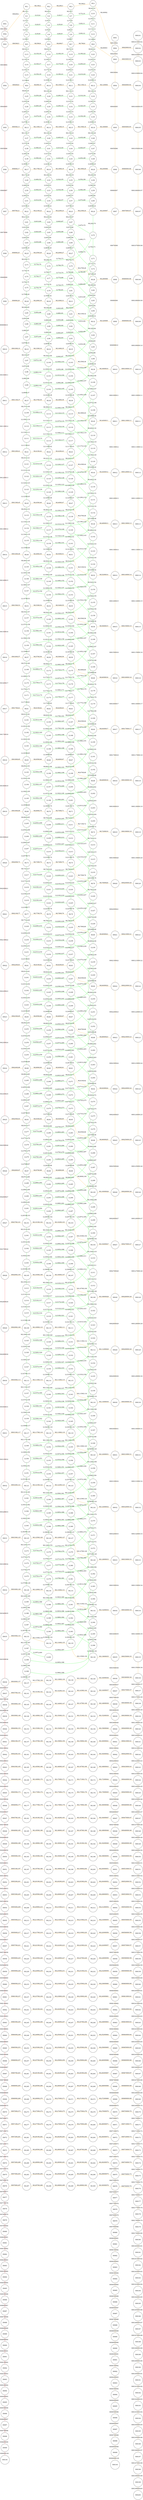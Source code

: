 graph xmpl
{
rankdir="LR";
ordering=out
node[shape=circle]

{rank="same";HM1--HM2[label="HM1HM2" weight=70 color="red"]};
{rank="same";HM2--HM3[label="HM2HM3" weight=70 color="red"]};
{rank="same";HM3--HM4[label="HM3HM4" weight=70 color="red"]};
{rank="same";HM4--HM5[label="HM4HM5" weight=70 color="red"]};
{rank="same";HM5--HM6[label="HM5HM6" weight=70 color="red"]};
{rank="same";HM6--HM7[label="HM6HM7" weight=70 color="red"]};
{rank="same";HM7--HM8[label="HM7HM8" weight=70 color="red"]};
{rank="same";HM8--HM9[label="HM8HM9" weight=70 color="red"]};
{rank="same";HM9--HM10[label="HM9HM10" weight=70 color="red"]};
{rank="same";HM10--HM11[label="HM10HM11" weight=70 color="red"]};
{rank="same";HM11--HM12[label="HM11HM12" weight=70 color="red"]};
{rank="same";HM12--HM13[label="HM12HM13" weight=70 color="red"]};
{rank="same";HM13--HM14[label="HM13HM14" weight=70 color="red"]};
{rank="same";HM14--HM15[label="HM14HM15" weight=70 color="red"]};
{rank="same";HM15--HM16[label="HM15HM16" weight=70 color="red"]};
{rank="same";HM16--HM17[label="HM16HM17" weight=70 color="red"]};
{rank="same";HM17--HM18[label="HM17HM18" weight=70 color="red"]};
{rank="same";HM18--HM19[label="HM18HM19" weight=70 color="red"]};
{rank="same";HM19--HM20[label="HM19HM20" weight=70 color="red"]};
{rank="same";HM20--HM21[label="HM20HM21" weight=70 color="red"]};
{rank="same";HM21--HM22[label="HM21HM22" weight=70 color="red"]};
{rank="same";HM22--HM23[label="HM22HM23" weight=70 color="red"]};
{rank="same";HM23--HM24[label="HM23HM24" weight=70 color="red"]};
{rank="same";HM24--HM25[label="HM24HM25" weight=70 color="red"]};
{rank="same";HM25--HM26[label="HM25HM26" weight=70 color="red"]};
{rank="same";HM26--HM27[label="HM26HM27" weight=70 color="red"]};
{rank="same";HM27--HM28[label="HM27HM28" weight=70 color="red"]};
{rank="same";HM28--HM29[label="HM28HM29" weight=70 color="red"]};
{rank="same";HM29--HM30[label="HM29HM30" weight=70 color="red"]};
{rank="same";HM30--HM31[label="HM30HM31" weight=70 color="red"]};
{rank="same";HM31--HM32[label="HM31HM32" weight=70 color="red"]};
{rank="same";HM32--HM33[label="HM32HM33" weight=70 color="red"]};
{rank="same";HM33--HM34[label="HM33HM34" weight=70 color="red"]};
{rank="same";HM34--HM35[label="HM34HM35" weight=70 color="red"]};
{rank="same";HM35--HM36[label="HM35HM36" weight=70 color="red"]};
{rank="same";HM36--HM37[label="HM36HM37" weight=70 color="red"]};
{rank="same";HM37--HM38[label="HM37HM38" weight=70 color="red"]};
{rank="same";HM38--HM39[label="HM38HM39" weight=70 color="red"]};
{rank="same";HM39--HM40[label="HM39HM40" weight=70 color="red"]};
{rank="same";HM40--HM41[label="HM40HM41" weight=70 color="red"]};
{rank="same";HM41--HM42[label="HM41HM42" weight=70 color="red"]};
{rank="same";HM42--HM43[label="HM42HM43" weight=70 color="red"]};
{rank="same";HM43--HM44[label="HM43HM44" weight=70 color="red"]};
{rank="same";HM44--HM45[label="HM44HM45" weight=70 color="red"]};
{rank="same";HM45--HM46[label="HM45HM46" weight=70 color="red"]};
{rank="same";HM46--HM47[label="HM46HM47" weight=70 color="red"]};
{rank="same";HM47--HM48[label="HM47HM48" weight=70 color="red"]};
{rank="same";HM48--HM49[label="HM48HM49" weight=70 color="red"]};
{rank="same";HM49--HM50[label="HM49HM50" weight=70 color="red"]};
{rank="same";HM50--HM51[label="HM50HM51" weight=70 color="red"]};
{rank="same";HM51--HM52[label="HM51HM52" weight=70 color="red"]};
{rank="same";HM52--HM53[label="HM52HM53" weight=70 color="red"]};
{rank="same";HM53--HM54[label="HM53HM54" weight=70 color="red"]};
{rank="same";HM54--HM55[label="HM54HM55" weight=70 color="red"]};
{rank="same";HM55--HM56[label="HM55HM56" weight=70 color="red"]};
{rank="same";HM56--HM57[label="HM56HM57" weight=70 color="red"]};
{rank="same";HM57--HM58[label="HM57HM58" weight=70 color="red"]};
{rank="same";HM58--HM59[label="HM58HM59" weight=70 color="red"]};
{rank="same";HM59--HM60[label="HM59HM60" weight=70 color="red"]};
{rank="same";HM60--HM61[label="HM60HM61" weight=70 color="red"]};
{rank="same";HM61--HM62[label="HM61HM62" weight=70 color="red"]};
{rank="same";HM62--HM63[label="HM62HM63" weight=70 color="red"]};
{rank="same";HM63--HM64[label="HM63HM64" weight=70 color="red"]};
{rank="same";HM64--HM65[label="HM64HM65" weight=70 color="red"]};
{rank="same";HM65--HM66[label="HM65HM66" weight=70 color="red"]};
{rank="same";HM66--HM67[label="HM66HM67" weight=70 color="red"]};
{rank="same";HM67--HM68[label="HM67HM68" weight=70 color="red"]};
{rank="same";HM68--HM69[label="HM68HM69" weight=70 color="red"]};
{rank="same";HM69--HM70[label="HM69HM70" weight=70 color="red"]};
{rank="same";HM70--HM71[label="HM70HM71" weight=70 color="red"]};
{rank="same";HM71--HM72[label="HM71HM72" weight=70 color="red"]};
{rank="same";HM72--HM73[label="HM72HM73" weight=70 color="red"]};
{rank="same";HM73--HM74[label="HM73HM74" weight=70 color="red"]};
{rank="same";HM74--HM75[label="HM74HM75" weight=70 color="red"]};
{rank="same";HM75--HM76[label="HM75HM76" weight=70 color="red"]};
{rank="same";HM76--HM77[label="HM76HM77" weight=70 color="red"]};
{rank="same";HM77--HM78[label="HM77HM78" weight=70 color="red"]};
{rank="same";HM78--HM79[label="HM78HM79" weight=70 color="red"]};
{rank="same";HM79--HM80[label="HM79HM80" weight=70 color="red"]};
{rank="same";HM80--HM81[label="HM80HM81" weight=70 color="red"]};
{rank="same";HM81--HM82[label="HM81HM82" weight=70 color="red"]};
{rank="same";HM82--HM83[label="HM82HM83" weight=70 color="red"]};
{rank="same";HM83--HM84[label="HM83HM84" weight=70 color="red"]};
{rank="same";HM84--HM85[label="HM84HM85" weight=70 color="red"]};
{rank="same";HM85--HM86[label="HM85HM86" weight=70 color="red"]};
{rank="same";HM86--HM87[label="HM86HM87" weight=70 color="red"]};
{rank="same";HM87--HM88[label="HM87HM88" weight=70 color="red"]};
{rank="same";HM88--HM89[label="HM88HM89" weight=70 color="red"]};
{rank="same";HM89--HM90[label="HM89HM90" weight=70 color="red"]};
{rank="same";HM90--HM91[label="HM90HM91" weight=70 color="red"]};
{rank="same";HM91--HM92[label="HM91HM92" weight=70 color="red"]};
{rank="same";HM92--HM93[label="HM92HM93" weight=70 color="red"]};
{rank="same";HM93--HM94[label="HM93HM94" weight=70 color="red"]};
{rank="same";HM94--HM95[label="HM94HM95" weight=70 color="red"]};
{rank="same";HM95--HM96[label="HM95HM96" weight=70 color="red"]};
{rank="same";HM96--HM97[label="HM96HM97" weight=70 color="red"]};
{rank="same";HM97--HM98[label="HM97HM98" weight=70 color="red"]};
{rank="same";HM98--HM99[label="HM98HM99" weight=70 color="red"]};
{rank="same";HM99--HM100[label="HM99HM100" weight=70 color="red"]};
{rank="same";MM1--MM2[label="MM1MM2" weight=50 color="orange"]};
{rank="same";MM2--MM3[label="MM2MM3" weight=50 color="orange"]};
{rank="same";MM3--MM4[label="MM3MM4" weight=50 color="orange"]};
{rank="same";MM4--MM5[label="MM4MM5" weight=50 color="orange"]};
{rank="same";MM5--MM6[label="MM5MM6" weight=50 color="orange"]};
{rank="same";MM6--MM7[label="MM6MM7" weight=50 color="orange"]};
{rank="same";MM7--MM8[label="MM7MM8" weight=50 color="orange"]};
{rank="same";MM8--MM9[label="MM8MM9" weight=50 color="orange"]};
{rank="same";MM9--MM10[label="MM9MM10" weight=50 color="orange"]};
{rank="same";MM10--MM11[label="MM10MM11" weight=50 color="orange"]};
{rank="same";MM11--MM12[label="MM11MM12" weight=50 color="orange"]};
{rank="same";MM12--MM13[label="MM12MM13" weight=50 color="orange"]};
{rank="same";MM13--MM14[label="MM13MM14" weight=50 color="orange"]};
{rank="same";MM14--MM15[label="MM14MM15" weight=50 color="orange"]};
{rank="same";MM15--MM16[label="MM15MM16" weight=50 color="orange"]};
{rank="same";MM16--MM17[label="MM16MM17" weight=50 color="orange"]};
{rank="same";MM17--MM18[label="MM17MM18" weight=50 color="orange"]};
{rank="same";MM18--MM19[label="MM18MM19" weight=50 color="orange"]};
{rank="same";MM19--MM20[label="MM19MM20" weight=50 color="orange"]};
{rank="same";MM20--MM21[label="MM20MM21" weight=50 color="orange"]};
{rank="same";MM21--MM22[label="MM21MM22" weight=50 color="orange"]};
{rank="same";MM22--MM23[label="MM22MM23" weight=50 color="orange"]};
{rank="same";MM23--MM24[label="MM23MM24" weight=50 color="orange"]};
{rank="same";MM24--MM25[label="MM24MM25" weight=50 color="orange"]};
{rank="same";MM25--MM26[label="MM25MM26" weight=50 color="orange"]};
{rank="same";MM26--MM27[label="MM26MM27" weight=50 color="orange"]};
{rank="same";MM27--MM28[label="MM27MM28" weight=50 color="orange"]};
{rank="same";MM28--MM29[label="MM28MM29" weight=50 color="orange"]};
{rank="same";MM29--MM30[label="MM29MM30" weight=50 color="orange"]};
{rank="same";MM30--MM31[label="MM30MM31" weight=50 color="orange"]};
{rank="same";MM31--MM32[label="MM31MM32" weight=50 color="orange"]};
{rank="same";MM32--MM33[label="MM32MM33" weight=50 color="orange"]};
{rank="same";MM33--MM34[label="MM33MM34" weight=50 color="orange"]};
{rank="same";MM34--MM35[label="MM34MM35" weight=50 color="orange"]};
{rank="same";MM35--MM36[label="MM35MM36" weight=50 color="orange"]};
{rank="same";MM36--MM37[label="MM36MM37" weight=50 color="orange"]};
{rank="same";MM37--MM38[label="MM37MM38" weight=50 color="orange"]};
{rank="same";MM38--MM39[label="MM38MM39" weight=50 color="orange"]};
{rank="same";MM39--MM40[label="MM39MM40" weight=50 color="orange"]};
{rank="same";MM40--MM41[label="MM40MM41" weight=50 color="orange"]};
{rank="same";MM41--MM42[label="MM41MM42" weight=50 color="orange"]};
{rank="same";MM42--MM43[label="MM42MM43" weight=50 color="orange"]};
{rank="same";MM43--MM44[label="MM43MM44" weight=50 color="orange"]};
{rank="same";MM44--MM45[label="MM44MM45" weight=50 color="orange"]};
{rank="same";MM45--MM46[label="MM45MM46" weight=50 color="orange"]};
{rank="same";MM46--MM47[label="MM46MM47" weight=50 color="orange"]};
{rank="same";MM47--MM48[label="MM47MM48" weight=50 color="orange"]};
{rank="same";MM48--MM49[label="MM48MM49" weight=50 color="orange"]};
{rank="same";MM49--MM50[label="MM49MM50" weight=50 color="orange"]};
{rank="same";MM50--MM51[label="MM50MM51" weight=50 color="orange"]};
{rank="same";MM51--MM52[label="MM51MM52" weight=50 color="orange"]};
{rank="same";MM52--MM53[label="MM52MM53" weight=50 color="orange"]};
{rank="same";MM53--MM54[label="MM53MM54" weight=50 color="orange"]};
{rank="same";MM54--MM55[label="MM54MM55" weight=50 color="orange"]};
{rank="same";MM55--MM56[label="MM55MM56" weight=50 color="orange"]};
{rank="same";MM56--MM57[label="MM56MM57" weight=50 color="orange"]};
{rank="same";MM57--MM58[label="MM57MM58" weight=50 color="orange"]};
{rank="same";MM58--MM59[label="MM58MM59" weight=50 color="orange"]};
{rank="same";MM59--MM60[label="MM59MM60" weight=50 color="orange"]};
{rank="same";MM60--MM61[label="MM60MM61" weight=50 color="orange"]};
{rank="same";MM61--MM62[label="MM61MM62" weight=50 color="orange"]};
{rank="same";MM62--MM63[label="MM62MM63" weight=50 color="orange"]};
{rank="same";MM63--MM64[label="MM63MM64" weight=50 color="orange"]};
{rank="same";MM64--MM65[label="MM64MM65" weight=50 color="orange"]};
{rank="same";MM65--MM66[label="MM65MM66" weight=50 color="orange"]};
{rank="same";MM66--MM67[label="MM66MM67" weight=50 color="orange"]};
{rank="same";MM67--MM68[label="MM67MM68" weight=50 color="orange"]};
{rank="same";MM68--MM69[label="MM68MM69" weight=50 color="orange"]};
{rank="same";MM69--MM70[label="MM69MM70" weight=50 color="orange"]};
{rank="same";MM70--MM71[label="MM70MM71" weight=50 color="orange"]};
{rank="same";MM71--MM72[label="MM71MM72" weight=50 color="orange"]};
{rank="same";MM72--MM73[label="MM72MM73" weight=50 color="orange"]};
{rank="same";MM73--MM74[label="MM73MM74" weight=50 color="orange"]};
{rank="same";MM74--MM75[label="MM74MM75" weight=50 color="orange"]};
{rank="same";MM75--MM76[label="MM75MM76" weight=50 color="orange"]};
{rank="same";MM76--MM77[label="MM76MM77" weight=50 color="orange"]};
{rank="same";MM77--MM78[label="MM77MM78" weight=50 color="orange"]};
{rank="same";MM78--MM79[label="MM78MM79" weight=50 color="orange"]};
{rank="same";MM79--MM80[label="MM79MM80" weight=50 color="orange"]};
{rank="same";MM80--MM81[label="MM80MM81" weight=50 color="orange"]};
{rank="same";MM81--MM82[label="MM81MM82" weight=50 color="orange"]};
{rank="same";MM82--MM83[label="MM82MM83" weight=50 color="orange"]};
{rank="same";MM83--MM84[label="MM83MM84" weight=50 color="orange"]};
{rank="same";MM84--MM85[label="MM84MM85" weight=50 color="orange"]};
{rank="same";MM85--MM86[label="MM85MM86" weight=50 color="orange"]};
{rank="same";MM86--MM87[label="MM86MM87" weight=50 color="orange"]};
{rank="same";MM87--MM88[label="MM87MM88" weight=50 color="orange"]};
{rank="same";MM88--MM89[label="MM88MM89" weight=50 color="orange"]};
{rank="same";MM89--MM90[label="MM89MM90" weight=50 color="orange"]};
{rank="same";MM90--MM91[label="MM90MM91" weight=50 color="orange"]};
{rank="same";MM91--MM92[label="MM91MM92" weight=50 color="orange"]};
{rank="same";MM92--MM93[label="MM92MM93" weight=50 color="orange"]};
{rank="same";MM93--MM94[label="MM93MM94" weight=50 color="orange"]};
{rank="same";MM94--MM95[label="MM94MM95" weight=50 color="orange"]};
{rank="same";MM95--MM96[label="MM95MM96" weight=50 color="orange"]};
{rank="same";MM96--MM97[label="MM96MM97" weight=50 color="orange"]};
{rank="same";MM97--MM98[label="MM97MM98" weight=50 color="orange"]};
{rank="same";MM98--MM99[label="MM98MM99" weight=50 color="orange"]};
{rank="same";MM99--MM100[label="MM99MM100" weight=50 color="orange"]};
{rank="same";MM101--MM102[label="MM101MM102" weight=50 color="orange"]};
{rank="same";MM102--MM103[label="MM102MM103" weight=50 color="orange"]};
{rank="same";MM103--MM104[label="MM103MM104" weight=50 color="orange"]};
{rank="same";MM104--MM105[label="MM104MM105" weight=50 color="orange"]};
{rank="same";MM105--MM106[label="MM105MM106" weight=50 color="orange"]};
{rank="same";MM106--MM107[label="MM106MM107" weight=50 color="orange"]};
{rank="same";MM107--MM108[label="MM107MM108" weight=50 color="orange"]};
{rank="same";MM108--MM109[label="MM108MM109" weight=50 color="orange"]};
{rank="same";MM109--MM110[label="MM109MM110" weight=50 color="orange"]};
{rank="same";MM110--MM111[label="MM110MM111" weight=50 color="orange"]};
{rank="same";MM111--MM112[label="MM111MM112" weight=50 color="orange"]};
{rank="same";MM112--MM113[label="MM112MM113" weight=50 color="orange"]};
{rank="same";MM113--MM114[label="MM113MM114" weight=50 color="orange"]};
{rank="same";MM114--MM115[label="MM114MM115" weight=50 color="orange"]};
{rank="same";MM115--MM116[label="MM115MM116" weight=50 color="orange"]};
{rank="same";MM116--MM117[label="MM116MM117" weight=50 color="orange"]};
{rank="same";MM117--MM118[label="MM117MM118" weight=50 color="orange"]};
{rank="same";MM118--MM119[label="MM118MM119" weight=50 color="orange"]};
{rank="same";MM119--MM120[label="MM119MM120" weight=50 color="orange"]};
{rank="same";MM120--MM121[label="MM120MM121" weight=50 color="orange"]};
{rank="same";MM121--MM122[label="MM121MM122" weight=50 color="orange"]};
{rank="same";MM122--MM123[label="MM122MM123" weight=50 color="orange"]};
{rank="same";MM123--MM124[label="MM123MM124" weight=50 color="orange"]};
{rank="same";MM124--MM125[label="MM124MM125" weight=50 color="orange"]};
{rank="same";MM125--MM126[label="MM125MM126" weight=50 color="orange"]};
{rank="same";MM126--MM127[label="MM126MM127" weight=50 color="orange"]};
{rank="same";MM127--MM128[label="MM127MM128" weight=50 color="orange"]};
{rank="same";MM128--MM129[label="MM128MM129" weight=50 color="orange"]};
{rank="same";MM129--MM130[label="MM129MM130" weight=50 color="orange"]};
{rank="same";MM130--MM131[label="MM130MM131" weight=50 color="orange"]};
{rank="same";MM131--MM132[label="MM131MM132" weight=50 color="orange"]};
{rank="same";MM132--MM133[label="MM132MM133" weight=50 color="orange"]};
{rank="same";MM133--MM134[label="MM133MM134" weight=50 color="orange"]};
{rank="same";MM134--MM135[label="MM134MM135" weight=50 color="orange"]};
{rank="same";MM135--MM136[label="MM135MM136" weight=50 color="orange"]};
{rank="same";MM136--MM137[label="MM136MM137" weight=50 color="orange"]};
{rank="same";MM137--MM138[label="MM137MM138" weight=50 color="orange"]};
{rank="same";MM138--MM139[label="MM138MM139" weight=50 color="orange"]};
{rank="same";MM139--MM140[label="MM139MM140" weight=50 color="orange"]};
{rank="same";MM140--MM141[label="MM140MM141" weight=50 color="orange"]};
{rank="same";MM141--MM142[label="MM141MM142" weight=50 color="orange"]};
{rank="same";MM142--MM143[label="MM142MM143" weight=50 color="orange"]};
{rank="same";MM143--MM144[label="MM143MM144" weight=50 color="orange"]};
{rank="same";MM144--MM145[label="MM144MM145" weight=50 color="orange"]};
{rank="same";MM145--MM146[label="MM145MM146" weight=50 color="orange"]};
{rank="same";MM146--MM147[label="MM146MM147" weight=50 color="orange"]};
{rank="same";MM147--MM148[label="MM147MM148" weight=50 color="orange"]};
{rank="same";MM148--MM149[label="MM148MM149" weight=50 color="orange"]};
{rank="same";MM149--MM150[label="MM149MM150" weight=50 color="orange"]};
{rank="same";MM150--MM151[label="MM150MM151" weight=50 color="orange"]};
{rank="same";MM151--MM152[label="MM151MM152" weight=50 color="orange"]};
{rank="same";MM152--MM153[label="MM152MM153" weight=50 color="orange"]};
{rank="same";MM153--MM154[label="MM153MM154" weight=50 color="orange"]};
{rank="same";MM154--MM155[label="MM154MM155" weight=50 color="orange"]};
{rank="same";MM155--MM156[label="MM155MM156" weight=50 color="orange"]};
{rank="same";MM156--MM157[label="MM156MM157" weight=50 color="orange"]};
{rank="same";MM157--MM158[label="MM157MM158" weight=50 color="orange"]};
{rank="same";MM158--MM159[label="MM158MM159" weight=50 color="orange"]};
{rank="same";MM159--MM160[label="MM159MM160" weight=50 color="orange"]};
{rank="same";MM160--MM161[label="MM160MM161" weight=50 color="orange"]};
{rank="same";MM161--MM162[label="MM161MM162" weight=50 color="orange"]};
{rank="same";MM162--MM163[label="MM162MM163" weight=50 color="orange"]};
{rank="same";MM163--MM164[label="MM163MM164" weight=50 color="orange"]};
{rank="same";MM164--MM165[label="MM164MM165" weight=50 color="orange"]};
{rank="same";MM165--MM166[label="MM165MM166" weight=50 color="orange"]};
{rank="same";MM166--MM167[label="MM166MM167" weight=50 color="orange"]};
{rank="same";MM167--MM168[label="MM167MM168" weight=50 color="orange"]};
{rank="same";MM168--MM169[label="MM168MM169" weight=50 color="orange"]};
{rank="same";MM169--MM170[label="MM169MM170" weight=50 color="orange"]};
{rank="same";MM170--MM171[label="MM170MM171" weight=50 color="orange"]};
{rank="same";MM171--MM172[label="MM171MM172" weight=50 color="orange"]};
{rank="same";MM172--MM173[label="MM172MM173" weight=50 color="orange"]};
{rank="same";MM173--MM174[label="MM173MM174" weight=50 color="orange"]};
{rank="same";MM174--MM175[label="MM174MM175" weight=50 color="orange"]};
{rank="same";MM175--MM176[label="MM175MM176" weight=50 color="orange"]};
{rank="same";MM176--MM177[label="MM176MM177" weight=50 color="orange"]};
{rank="same";MM177--MM178[label="MM177MM178" weight=50 color="orange"]};
{rank="same";MM178--MM179[label="MM178MM179" weight=50 color="orange"]};
{rank="same";MM179--MM180[label="MM179MM180" weight=50 color="orange"]};
{rank="same";MM180--MM181[label="MM180MM181" weight=50 color="orange"]};
{rank="same";MM181--MM182[label="MM181MM182" weight=50 color="orange"]};
{rank="same";MM182--MM183[label="MM182MM183" weight=50 color="orange"]};
{rank="same";MM183--MM184[label="MM183MM184" weight=50 color="orange"]};
{rank="same";MM184--MM185[label="MM184MM185" weight=50 color="orange"]};
{rank="same";MM185--MM186[label="MM185MM186" weight=50 color="orange"]};
{rank="same";MM186--MM187[label="MM186MM187" weight=50 color="orange"]};
{rank="same";MM187--MM188[label="MM187MM188" weight=50 color="orange"]};
{rank="same";MM188--MM189[label="MM188MM189" weight=50 color="orange"]};
{rank="same";MM189--MM190[label="MM189MM190" weight=50 color="orange"]};
{rank="same";MM190--MM191[label="MM190MM191" weight=50 color="orange"]};
{rank="same";MM191--MM192[label="MM191MM192" weight=50 color="orange"]};
{rank="same";MM192--MM193[label="MM192MM193" weight=50 color="orange"]};
{rank="same";MM193--MM194[label="MM193MM194" weight=50 color="orange"]};
{rank="same";MM194--MM195[label="MM194MM195" weight=50 color="orange"]};
{rank="same";MM195--MM196[label="MM195MM196" weight=50 color="orange"]};
{rank="same";MM196--MM197[label="MM196MM197" weight=50 color="orange"]};
{rank="same";MM197--MM198[label="MM197MM198" weight=50 color="orange"]};
{rank="same";MM198--MM199[label="MM198MM199" weight=50 color="orange"]};
{rank="same";MM199--MM200[label="MM199MM200" weight=50 color="orange"]};
HM2--ML1[label="HM2ML1" weight=50 color="orange"]
ML1--ML2[label="ML1ML2" weight=50 color="orange"]
ML2--ML3[label="ML2ML3" weight=50 color="orange"]
ML3--ML4[label="ML3ML4" weight=50 color="orange"]
ML4--MM2[label="ML4MM2" weight=50 color="orange"]
MM2--MM102[label="MM2MM102" weight=50 color="orange"]
HM3--ML5[label="HM3ML5" weight=50 color="orange"]
ML5--ML6[label="ML5ML6" weight=50 color="orange"]
ML6--ML7[label="ML6ML7" weight=50 color="orange"]
ML7--ML8[label="ML7ML8" weight=50 color="orange"]
ML8--MM3[label="ML8MM3" weight=50 color="orange"]
MM3--MM103[label="MM3MM103" weight=50 color="orange"]
HM4--ML9[label="HM4ML9" weight=50 color="orange"]
ML9--ML10[label="ML9ML10" weight=50 color="orange"]
ML10--ML11[label="ML10ML11" weight=50 color="orange"]
ML11--ML12[label="ML11ML12" weight=50 color="orange"]
ML12--MM4[label="ML12MM4" weight=50 color="orange"]
MM4--MM104[label="MM4MM104" weight=50 color="orange"]
HM5--ML13[label="HM5ML13" weight=50 color="orange"]
ML13--ML14[label="ML13ML14" weight=50 color="orange"]
ML14--ML15[label="ML14ML15" weight=50 color="orange"]
ML15--ML16[label="ML15ML16" weight=50 color="orange"]
ML16--MM5[label="ML16MM5" weight=50 color="orange"]
MM5--MM105[label="MM5MM105" weight=50 color="orange"]
HM6--ML17[label="HM6ML17" weight=50 color="orange"]
ML17--ML18[label="ML17ML18" weight=50 color="orange"]
ML18--ML19[label="ML18ML19" weight=50 color="orange"]
ML19--ML20[label="ML19ML20" weight=50 color="orange"]
ML20--MM6[label="ML20MM6" weight=50 color="orange"]
MM6--MM106[label="MM6MM106" weight=50 color="orange"]
HM7--ML21[label="HM7ML21" weight=50 color="orange"]
ML21--ML22[label="ML21ML22" weight=50 color="orange"]
ML22--ML23[label="ML22ML23" weight=50 color="orange"]
ML23--ML24[label="ML23ML24" weight=50 color="orange"]
ML24--MM7[label="ML24MM7" weight=50 color="orange"]
MM7--MM107[label="MM7MM107" weight=50 color="orange"]
HM8--ML25[label="HM8ML25" weight=50 color="orange"]
ML25--ML26[label="ML25ML26" weight=50 color="orange"]
ML26--ML27[label="ML26ML27" weight=50 color="orange"]
ML27--ML28[label="ML27ML28" weight=50 color="orange"]
ML28--MM8[label="ML28MM8" weight=50 color="orange"]
MM8--MM108[label="MM8MM108" weight=50 color="orange"]
HM9--ML29[label="HM9ML29" weight=50 color="orange"]
ML29--ML30[label="ML29ML30" weight=50 color="orange"]
ML30--ML31[label="ML30ML31" weight=50 color="orange"]
ML31--ML32[label="ML31ML32" weight=50 color="orange"]
ML32--MM9[label="ML32MM9" weight=50 color="orange"]
MM9--MM109[label="MM9MM109" weight=50 color="orange"]
HM10--ML33[label="HM10ML33" weight=50 color="orange"]
ML33--ML34[label="ML33ML34" weight=50 color="orange"]
ML34--ML35[label="ML34ML35" weight=50 color="orange"]
ML35--ML36[label="ML35ML36" weight=50 color="orange"]
ML36--MM10[label="ML36MM10" weight=50 color="orange"]
MM10--MM110[label="MM10MM110" weight=50 color="orange"]
HM11--ML37[label="HM11ML37" weight=50 color="orange"]
ML37--ML38[label="ML37ML38" weight=50 color="orange"]
ML38--ML39[label="ML38ML39" weight=50 color="orange"]
ML39--ML40[label="ML39ML40" weight=50 color="orange"]
ML40--MM11[label="ML40MM11" weight=50 color="orange"]
MM11--MM111[label="MM11MM111" weight=50 color="orange"]
HM12--ML41[label="HM12ML41" weight=50 color="orange"]
ML41--ML42[label="ML41ML42" weight=50 color="orange"]
ML42--ML43[label="ML42ML43" weight=50 color="orange"]
ML43--ML44[label="ML43ML44" weight=50 color="orange"]
ML44--MM12[label="ML44MM12" weight=50 color="orange"]
MM12--MM112[label="MM12MM112" weight=50 color="orange"]
HM13--ML45[label="HM13ML45" weight=50 color="orange"]
ML45--ML46[label="ML45ML46" weight=50 color="orange"]
ML46--ML47[label="ML46ML47" weight=50 color="orange"]
ML47--ML48[label="ML47ML48" weight=50 color="orange"]
ML48--MM13[label="ML48MM13" weight=50 color="orange"]
MM13--MM113[label="MM13MM113" weight=50 color="orange"]
HM14--ML49[label="HM14ML49" weight=50 color="orange"]
ML49--ML50[label="ML49ML50" weight=50 color="orange"]
ML50--ML51[label="ML50ML51" weight=50 color="orange"]
ML51--ML52[label="ML51ML52" weight=50 color="orange"]
ML52--MM14[label="ML52MM14" weight=50 color="orange"]
MM14--MM114[label="MM14MM114" weight=50 color="orange"]
HM15--ML53[label="HM15ML53" weight=50 color="orange"]
ML53--ML54[label="ML53ML54" weight=50 color="orange"]
ML54--ML55[label="ML54ML55" weight=50 color="orange"]
ML55--ML56[label="ML55ML56" weight=50 color="orange"]
ML56--MM15[label="ML56MM15" weight=50 color="orange"]
MM15--MM115[label="MM15MM115" weight=50 color="orange"]
HM16--ML57[label="HM16ML57" weight=50 color="orange"]
ML57--ML58[label="ML57ML58" weight=50 color="orange"]
ML58--ML59[label="ML58ML59" weight=50 color="orange"]
ML59--ML60[label="ML59ML60" weight=50 color="orange"]
ML60--MM16[label="ML60MM16" weight=50 color="orange"]
MM16--MM116[label="MM16MM116" weight=50 color="orange"]
HM17--ML61[label="HM17ML61" weight=50 color="orange"]
ML61--ML62[label="ML61ML62" weight=50 color="orange"]
ML62--ML63[label="ML62ML63" weight=50 color="orange"]
ML63--ML64[label="ML63ML64" weight=50 color="orange"]
ML64--MM17[label="ML64MM17" weight=50 color="orange"]
MM17--MM117[label="MM17MM117" weight=50 color="orange"]
HM18--ML65[label="HM18ML65" weight=50 color="orange"]
ML65--ML66[label="ML65ML66" weight=50 color="orange"]
ML66--ML67[label="ML66ML67" weight=50 color="orange"]
ML67--ML68[label="ML67ML68" weight=50 color="orange"]
ML68--MM18[label="ML68MM18" weight=50 color="orange"]
MM18--MM118[label="MM18MM118" weight=50 color="orange"]
HM19--ML69[label="HM19ML69" weight=50 color="orange"]
ML69--ML70[label="ML69ML70" weight=50 color="orange"]
ML70--ML71[label="ML70ML71" weight=50 color="orange"]
ML71--ML72[label="ML71ML72" weight=50 color="orange"]
ML72--MM19[label="ML72MM19" weight=50 color="orange"]
MM19--MM119[label="MM19MM119" weight=50 color="orange"]
HM20--ML73[label="HM20ML73" weight=50 color="orange"]
ML73--ML74[label="ML73ML74" weight=50 color="orange"]
ML74--ML75[label="ML74ML75" weight=50 color="orange"]
ML75--ML76[label="ML75ML76" weight=50 color="orange"]
ML76--MM20[label="ML76MM20" weight=50 color="orange"]
MM20--MM120[label="MM20MM120" weight=50 color="orange"]
HM21--ML77[label="HM21ML77" weight=50 color="orange"]
ML77--ML78[label="ML77ML78" weight=50 color="orange"]
ML78--ML79[label="ML78ML79" weight=50 color="orange"]
ML79--ML80[label="ML79ML80" weight=50 color="orange"]
ML80--MM21[label="ML80MM21" weight=50 color="orange"]
MM21--MM121[label="MM21MM121" weight=50 color="orange"]
HM22--ML81[label="HM22ML81" weight=50 color="orange"]
ML81--ML82[label="ML81ML82" weight=50 color="orange"]
ML82--ML83[label="ML82ML83" weight=50 color="orange"]
ML83--ML84[label="ML83ML84" weight=50 color="orange"]
ML84--MM22[label="ML84MM22" weight=50 color="orange"]
MM22--MM122[label="MM22MM122" weight=50 color="orange"]
HM23--ML85[label="HM23ML85" weight=50 color="orange"]
ML85--ML86[label="ML85ML86" weight=50 color="orange"]
ML86--ML87[label="ML86ML87" weight=50 color="orange"]
ML87--ML88[label="ML87ML88" weight=50 color="orange"]
ML88--MM23[label="ML88MM23" weight=50 color="orange"]
MM23--MM123[label="MM23MM123" weight=50 color="orange"]
HM24--ML89[label="HM24ML89" weight=50 color="orange"]
ML89--ML90[label="ML89ML90" weight=50 color="orange"]
ML90--ML91[label="ML90ML91" weight=50 color="orange"]
ML91--ML92[label="ML91ML92" weight=50 color="orange"]
ML92--MM24[label="ML92MM24" weight=50 color="orange"]
MM24--MM124[label="MM24MM124" weight=50 color="orange"]
HM25--ML93[label="HM25ML93" weight=50 color="orange"]
ML93--ML94[label="ML93ML94" weight=50 color="orange"]
ML94--ML95[label="ML94ML95" weight=50 color="orange"]
ML95--ML96[label="ML95ML96" weight=50 color="orange"]
ML96--MM25[label="ML96MM25" weight=50 color="orange"]
MM25--MM125[label="MM25MM125" weight=50 color="orange"]
HM26--ML97[label="HM26ML97" weight=50 color="orange"]
ML97--ML98[label="ML97ML98" weight=50 color="orange"]
ML98--ML99[label="ML98ML99" weight=50 color="orange"]
ML99--ML100[label="ML99ML100" weight=50 color="orange"]
ML100--MM26[label="ML100MM26" weight=50 color="orange"]
MM26--MM126[label="MM26MM126" weight=50 color="orange"]
HM27--ML101[label="HM27ML101" weight=50 color="orange"]
ML101--ML102[label="ML101ML102" weight=50 color="orange"]
ML102--ML103[label="ML102ML103" weight=50 color="orange"]
ML103--ML104[label="ML103ML104" weight=50 color="orange"]
ML104--MM27[label="ML104MM27" weight=50 color="orange"]
MM27--MM127[label="MM27MM127" weight=50 color="orange"]
HM28--ML105[label="HM28ML105" weight=50 color="orange"]
ML105--ML106[label="ML105ML106" weight=50 color="orange"]
ML106--ML107[label="ML106ML107" weight=50 color="orange"]
ML107--ML108[label="ML107ML108" weight=50 color="orange"]
ML108--MM28[label="ML108MM28" weight=50 color="orange"]
MM28--MM128[label="MM28MM128" weight=50 color="orange"]
HM29--ML109[label="HM29ML109" weight=50 color="orange"]
ML109--ML110[label="ML109ML110" weight=50 color="orange"]
ML110--ML111[label="ML110ML111" weight=50 color="orange"]
ML111--ML112[label="ML111ML112" weight=50 color="orange"]
ML112--MM29[label="ML112MM29" weight=50 color="orange"]
MM29--MM129[label="MM29MM129" weight=50 color="orange"]
HM30--ML113[label="HM30ML113" weight=50 color="orange"]
ML113--ML114[label="ML113ML114" weight=50 color="orange"]
ML114--ML115[label="ML114ML115" weight=50 color="orange"]
ML115--ML116[label="ML115ML116" weight=50 color="orange"]
ML116--MM30[label="ML116MM30" weight=50 color="orange"]
MM30--MM130[label="MM30MM130" weight=50 color="orange"]
HM31--ML117[label="HM31ML117" weight=50 color="orange"]
ML117--ML118[label="ML117ML118" weight=50 color="orange"]
ML118--ML119[label="ML118ML119" weight=50 color="orange"]
ML119--ML120[label="ML119ML120" weight=50 color="orange"]
ML120--MM31[label="ML120MM31" weight=50 color="orange"]
MM31--MM131[label="MM31MM131" weight=50 color="orange"]
HM32--ML121[label="HM32ML121" weight=50 color="orange"]
ML121--ML122[label="ML121ML122" weight=50 color="orange"]
ML122--ML123[label="ML122ML123" weight=50 color="orange"]
ML123--ML124[label="ML123ML124" weight=50 color="orange"]
ML124--MM32[label="ML124MM32" weight=50 color="orange"]
MM32--MM132[label="MM32MM132" weight=50 color="orange"]
HM33--ML125[label="HM33ML125" weight=50 color="orange"]
ML125--ML126[label="ML125ML126" weight=50 color="orange"]
ML126--ML127[label="ML126ML127" weight=50 color="orange"]
ML127--ML128[label="ML127ML128" weight=50 color="orange"]
ML128--MM33[label="ML128MM33" weight=50 color="orange"]
MM33--MM133[label="MM33MM133" weight=50 color="orange"]
HM34--ML129[label="HM34ML129" weight=50 color="orange"]
ML129--ML130[label="ML129ML130" weight=50 color="orange"]
ML130--ML131[label="ML130ML131" weight=50 color="orange"]
ML131--ML132[label="ML131ML132" weight=50 color="orange"]
ML132--MM34[label="ML132MM34" weight=50 color="orange"]
MM34--MM134[label="MM34MM134" weight=50 color="orange"]
HM35--ML133[label="HM35ML133" weight=50 color="orange"]
ML133--ML134[label="ML133ML134" weight=50 color="orange"]
ML134--ML135[label="ML134ML135" weight=50 color="orange"]
ML135--ML136[label="ML135ML136" weight=50 color="orange"]
ML136--MM35[label="ML136MM35" weight=50 color="orange"]
MM35--MM135[label="MM35MM135" weight=50 color="orange"]
HM36--ML137[label="HM36ML137" weight=50 color="orange"]
ML137--ML138[label="ML137ML138" weight=50 color="orange"]
ML138--ML139[label="ML138ML139" weight=50 color="orange"]
ML139--ML140[label="ML139ML140" weight=50 color="orange"]
ML140--MM36[label="ML140MM36" weight=50 color="orange"]
MM36--MM136[label="MM36MM136" weight=50 color="orange"]
HM37--ML141[label="HM37ML141" weight=50 color="orange"]
ML141--ML142[label="ML141ML142" weight=50 color="orange"]
ML142--ML143[label="ML142ML143" weight=50 color="orange"]
ML143--ML144[label="ML143ML144" weight=50 color="orange"]
ML144--MM37[label="ML144MM37" weight=50 color="orange"]
MM37--MM137[label="MM37MM137" weight=50 color="orange"]
HM38--ML145[label="HM38ML145" weight=50 color="orange"]
ML145--ML146[label="ML145ML146" weight=50 color="orange"]
ML146--ML147[label="ML146ML147" weight=50 color="orange"]
ML147--ML148[label="ML147ML148" weight=50 color="orange"]
ML148--MM38[label="ML148MM38" weight=50 color="orange"]
MM38--MM138[label="MM38MM138" weight=50 color="orange"]
HM39--ML149[label="HM39ML149" weight=50 color="orange"]
ML149--ML150[label="ML149ML150" weight=50 color="orange"]
ML150--ML151[label="ML150ML151" weight=50 color="orange"]
ML151--ML152[label="ML151ML152" weight=50 color="orange"]
ML152--MM39[label="ML152MM39" weight=50 color="orange"]
MM39--MM139[label="MM39MM139" weight=50 color="orange"]
HM40--ML153[label="HM40ML153" weight=50 color="orange"]
ML153--ML154[label="ML153ML154" weight=50 color="orange"]
ML154--ML155[label="ML154ML155" weight=50 color="orange"]
ML155--ML156[label="ML155ML156" weight=50 color="orange"]
ML156--MM40[label="ML156MM40" weight=50 color="orange"]
MM40--MM140[label="MM40MM140" weight=50 color="orange"]
HM41--ML157[label="HM41ML157" weight=50 color="orange"]
ML157--ML158[label="ML157ML158" weight=50 color="orange"]
ML158--ML159[label="ML158ML159" weight=50 color="orange"]
ML159--ML160[label="ML159ML160" weight=50 color="orange"]
ML160--MM41[label="ML160MM41" weight=50 color="orange"]
MM41--MM141[label="MM41MM141" weight=50 color="orange"]
HM42--ML161[label="HM42ML161" weight=50 color="orange"]
ML161--ML162[label="ML161ML162" weight=50 color="orange"]
ML162--ML163[label="ML162ML163" weight=50 color="orange"]
ML163--ML164[label="ML163ML164" weight=50 color="orange"]
ML164--MM42[label="ML164MM42" weight=50 color="orange"]
MM42--MM142[label="MM42MM142" weight=50 color="orange"]
HM43--ML165[label="HM43ML165" weight=50 color="orange"]
ML165--ML166[label="ML165ML166" weight=50 color="orange"]
ML166--ML167[label="ML166ML167" weight=50 color="orange"]
ML167--ML168[label="ML167ML168" weight=50 color="orange"]
ML168--MM43[label="ML168MM43" weight=50 color="orange"]
MM43--MM143[label="MM43MM143" weight=50 color="orange"]
HM44--ML169[label="HM44ML169" weight=50 color="orange"]
ML169--ML170[label="ML169ML170" weight=50 color="orange"]
ML170--ML171[label="ML170ML171" weight=50 color="orange"]
ML171--ML172[label="ML171ML172" weight=50 color="orange"]
ML172--MM44[label="ML172MM44" weight=50 color="orange"]
MM44--MM144[label="MM44MM144" weight=50 color="orange"]
HM45--ML173[label="HM45ML173" weight=50 color="orange"]
ML173--ML174[label="ML173ML174" weight=50 color="orange"]
ML174--ML175[label="ML174ML175" weight=50 color="orange"]
ML175--ML176[label="ML175ML176" weight=50 color="orange"]
ML176--MM45[label="ML176MM45" weight=50 color="orange"]
MM45--MM145[label="MM45MM145" weight=50 color="orange"]
HM46--ML177[label="HM46ML177" weight=50 color="orange"]
ML177--ML178[label="ML177ML178" weight=50 color="orange"]
ML178--ML179[label="ML178ML179" weight=50 color="orange"]
ML179--ML180[label="ML179ML180" weight=50 color="orange"]
ML180--MM46[label="ML180MM46" weight=50 color="orange"]
MM46--MM146[label="MM46MM146" weight=50 color="orange"]
HM47--ML181[label="HM47ML181" weight=50 color="orange"]
ML181--ML182[label="ML181ML182" weight=50 color="orange"]
ML182--ML183[label="ML182ML183" weight=50 color="orange"]
ML183--ML184[label="ML183ML184" weight=50 color="orange"]
ML184--MM47[label="ML184MM47" weight=50 color="orange"]
MM47--MM147[label="MM47MM147" weight=50 color="orange"]
HM48--ML185[label="HM48ML185" weight=50 color="orange"]
ML185--ML186[label="ML185ML186" weight=50 color="orange"]
ML186--ML187[label="ML186ML187" weight=50 color="orange"]
ML187--ML188[label="ML187ML188" weight=50 color="orange"]
ML188--MM48[label="ML188MM48" weight=50 color="orange"]
MM48--MM148[label="MM48MM148" weight=50 color="orange"]
HM49--ML189[label="HM49ML189" weight=50 color="orange"]
ML189--ML190[label="ML189ML190" weight=50 color="orange"]
ML190--ML191[label="ML190ML191" weight=50 color="orange"]
ML191--ML192[label="ML191ML192" weight=50 color="orange"]
ML192--MM49[label="ML192MM49" weight=50 color="orange"]
MM49--MM149[label="MM49MM149" weight=50 color="orange"]
HM50--ML193[label="HM50ML193" weight=50 color="orange"]
ML193--ML194[label="ML193ML194" weight=50 color="orange"]
ML194--ML195[label="ML194ML195" weight=50 color="orange"]
ML195--ML196[label="ML195ML196" weight=50 color="orange"]
ML196--MM50[label="ML196MM50" weight=50 color="orange"]
MM50--MM150[label="MM50MM150" weight=50 color="orange"]
HM51--ML197[label="HM51ML197" weight=50 color="orange"]
ML197--ML198[label="ML197ML198" weight=50 color="orange"]
ML198--ML199[label="ML198ML199" weight=50 color="orange"]
ML199--ML200[label="ML199ML200" weight=50 color="orange"]
ML200--MM51[label="ML200MM51" weight=50 color="orange"]
MM51--MM151[label="MM51MM151" weight=50 color="orange"]
HM52--ML201[label="HM52ML201" weight=50 color="orange"]
ML201--ML202[label="ML201ML202" weight=50 color="orange"]
ML202--ML203[label="ML202ML203" weight=50 color="orange"]
ML203--ML204[label="ML203ML204" weight=50 color="orange"]
ML204--MM52[label="ML204MM52" weight=50 color="orange"]
MM52--MM152[label="MM52MM152" weight=50 color="orange"]
HM53--ML205[label="HM53ML205" weight=50 color="orange"]
ML205--ML206[label="ML205ML206" weight=50 color="orange"]
ML206--ML207[label="ML206ML207" weight=50 color="orange"]
ML207--ML208[label="ML207ML208" weight=50 color="orange"]
ML208--MM53[label="ML208MM53" weight=50 color="orange"]
MM53--MM153[label="MM53MM153" weight=50 color="orange"]
HM54--ML209[label="HM54ML209" weight=50 color="orange"]
ML209--ML210[label="ML209ML210" weight=50 color="orange"]
ML210--ML211[label="ML210ML211" weight=50 color="orange"]
ML211--ML212[label="ML211ML212" weight=50 color="orange"]
ML212--MM54[label="ML212MM54" weight=50 color="orange"]
MM54--MM154[label="MM54MM154" weight=50 color="orange"]
HM55--ML213[label="HM55ML213" weight=50 color="orange"]
ML213--ML214[label="ML213ML214" weight=50 color="orange"]
ML214--ML215[label="ML214ML215" weight=50 color="orange"]
ML215--ML216[label="ML215ML216" weight=50 color="orange"]
ML216--MM55[label="ML216MM55" weight=50 color="orange"]
MM55--MM155[label="MM55MM155" weight=50 color="orange"]
HM56--ML217[label="HM56ML217" weight=50 color="orange"]
ML217--ML218[label="ML217ML218" weight=50 color="orange"]
ML218--ML219[label="ML218ML219" weight=50 color="orange"]
ML219--ML220[label="ML219ML220" weight=50 color="orange"]
ML220--MM56[label="ML220MM56" weight=50 color="orange"]
MM56--MM156[label="MM56MM156" weight=50 color="orange"]
HM57--ML221[label="HM57ML221" weight=50 color="orange"]
ML221--ML222[label="ML221ML222" weight=50 color="orange"]
ML222--ML223[label="ML222ML223" weight=50 color="orange"]
ML223--ML224[label="ML223ML224" weight=50 color="orange"]
ML224--MM57[label="ML224MM57" weight=50 color="orange"]
MM57--MM157[label="MM57MM157" weight=50 color="orange"]
HM58--ML225[label="HM58ML225" weight=50 color="orange"]
ML225--ML226[label="ML225ML226" weight=50 color="orange"]
ML226--ML227[label="ML226ML227" weight=50 color="orange"]
ML227--ML228[label="ML227ML228" weight=50 color="orange"]
ML228--MM58[label="ML228MM58" weight=50 color="orange"]
MM58--MM158[label="MM58MM158" weight=50 color="orange"]
HM59--ML229[label="HM59ML229" weight=50 color="orange"]
ML229--ML230[label="ML229ML230" weight=50 color="orange"]
ML230--ML231[label="ML230ML231" weight=50 color="orange"]
ML231--ML232[label="ML231ML232" weight=50 color="orange"]
ML232--MM59[label="ML232MM59" weight=50 color="orange"]
MM59--MM159[label="MM59MM159" weight=50 color="orange"]
HM60--ML233[label="HM60ML233" weight=50 color="orange"]
ML233--ML234[label="ML233ML234" weight=50 color="orange"]
ML234--ML235[label="ML234ML235" weight=50 color="orange"]
ML235--ML236[label="ML235ML236" weight=50 color="orange"]
ML236--MM60[label="ML236MM60" weight=50 color="orange"]
MM60--MM160[label="MM60MM160" weight=50 color="orange"]
HM61--ML237[label="HM61ML237" weight=50 color="orange"]
ML237--ML238[label="ML237ML238" weight=50 color="orange"]
ML238--ML239[label="ML238ML239" weight=50 color="orange"]
ML239--ML240[label="ML239ML240" weight=50 color="orange"]
ML240--MM61[label="ML240MM61" weight=50 color="orange"]
MM61--MM161[label="MM61MM161" weight=50 color="orange"]
HM62--ML241[label="HM62ML241" weight=50 color="orange"]
ML241--ML242[label="ML241ML242" weight=50 color="orange"]
ML242--ML243[label="ML242ML243" weight=50 color="orange"]
ML243--ML244[label="ML243ML244" weight=50 color="orange"]
ML244--MM62[label="ML244MM62" weight=50 color="orange"]
MM62--MM162[label="MM62MM162" weight=50 color="orange"]
HM63--ML245[label="HM63ML245" weight=50 color="orange"]
ML245--ML246[label="ML245ML246" weight=50 color="orange"]
ML246--ML247[label="ML246ML247" weight=50 color="orange"]
ML247--ML248[label="ML247ML248" weight=50 color="orange"]
ML248--MM63[label="ML248MM63" weight=50 color="orange"]
MM63--MM163[label="MM63MM163" weight=50 color="orange"]
HM64--ML249[label="HM64ML249" weight=50 color="orange"]
ML249--ML250[label="ML249ML250" weight=50 color="orange"]
ML250--ML251[label="ML250ML251" weight=50 color="orange"]
ML251--ML252[label="ML251ML252" weight=50 color="orange"]
ML252--MM64[label="ML252MM64" weight=50 color="orange"]
MM64--MM164[label="MM64MM164" weight=50 color="orange"]
HM65--ML253[label="HM65ML253" weight=50 color="orange"]
ML253--ML254[label="ML253ML254" weight=50 color="orange"]
ML254--ML255[label="ML254ML255" weight=50 color="orange"]
ML255--ML256[label="ML255ML256" weight=50 color="orange"]
ML256--MM65[label="ML256MM65" weight=50 color="orange"]
MM65--MM165[label="MM65MM165" weight=50 color="orange"]
HM66--ML257[label="HM66ML257" weight=50 color="orange"]
ML257--ML258[label="ML257ML258" weight=50 color="orange"]
ML258--ML259[label="ML258ML259" weight=50 color="orange"]
ML259--ML260[label="ML259ML260" weight=50 color="orange"]
ML260--MM66[label="ML260MM66" weight=50 color="orange"]
MM66--MM166[label="MM66MM166" weight=50 color="orange"]
HM67--ML261[label="HM67ML261" weight=50 color="orange"]
ML261--ML262[label="ML261ML262" weight=50 color="orange"]
ML262--ML263[label="ML262ML263" weight=50 color="orange"]
ML263--ML264[label="ML263ML264" weight=50 color="orange"]
ML264--MM67[label="ML264MM67" weight=50 color="orange"]
MM67--MM167[label="MM67MM167" weight=50 color="orange"]
HM68--ML265[label="HM68ML265" weight=50 color="orange"]
ML265--ML266[label="ML265ML266" weight=50 color="orange"]
ML266--ML267[label="ML266ML267" weight=50 color="orange"]
ML267--ML268[label="ML267ML268" weight=50 color="orange"]
ML268--MM68[label="ML268MM68" weight=50 color="orange"]
MM68--MM168[label="MM68MM168" weight=50 color="orange"]
HM69--ML269[label="HM69ML269" weight=50 color="orange"]
ML269--ML270[label="ML269ML270" weight=50 color="orange"]
ML270--ML271[label="ML270ML271" weight=50 color="orange"]
ML271--ML272[label="ML271ML272" weight=50 color="orange"]
ML272--MM69[label="ML272MM69" weight=50 color="orange"]
MM69--MM169[label="MM69MM169" weight=50 color="orange"]
HM70--ML273[label="HM70ML273" weight=50 color="orange"]
ML273--ML274[label="ML273ML274" weight=50 color="orange"]
ML274--ML275[label="ML274ML275" weight=50 color="orange"]
ML275--ML276[label="ML275ML276" weight=50 color="orange"]
ML276--MM70[label="ML276MM70" weight=50 color="orange"]
MM70--MM170[label="MM70MM170" weight=50 color="orange"]
HM71--ML277[label="HM71ML277" weight=50 color="orange"]
ML277--ML278[label="ML277ML278" weight=50 color="orange"]
ML278--ML279[label="ML278ML279" weight=50 color="orange"]
ML279--ML280[label="ML279ML280" weight=50 color="orange"]
ML280--MM71[label="ML280MM71" weight=50 color="orange"]
MM71--MM171[label="MM71MM171" weight=50 color="orange"]
HM72--ML281[label="HM72ML281" weight=50 color="orange"]
ML281--ML282[label="ML281ML282" weight=50 color="orange"]
ML282--ML283[label="ML282ML283" weight=50 color="orange"]
ML283--ML284[label="ML283ML284" weight=50 color="orange"]
ML284--MM72[label="ML284MM72" weight=50 color="orange"]
MM72--MM172[label="MM72MM172" weight=50 color="orange"]
HM73--ML285[label="HM73ML285" weight=50 color="orange"]
ML285--ML286[label="ML285ML286" weight=50 color="orange"]
ML286--ML287[label="ML286ML287" weight=50 color="orange"]
ML287--ML288[label="ML287ML288" weight=50 color="orange"]
ML288--MM73[label="ML288MM73" weight=50 color="orange"]
MM73--MM173[label="MM73MM173" weight=50 color="orange"]
HM74--ML289[label="HM74ML289" weight=50 color="orange"]
ML289--ML290[label="ML289ML290" weight=50 color="orange"]
ML290--ML291[label="ML290ML291" weight=50 color="orange"]
ML291--ML292[label="ML291ML292" weight=50 color="orange"]
ML292--MM74[label="ML292MM74" weight=50 color="orange"]
MM74--MM174[label="MM74MM174" weight=50 color="orange"]
HM75--ML293[label="HM75ML293" weight=50 color="orange"]
ML293--ML294[label="ML293ML294" weight=50 color="orange"]
ML294--ML295[label="ML294ML295" weight=50 color="orange"]
ML295--ML296[label="ML295ML296" weight=50 color="orange"]
ML296--MM75[label="ML296MM75" weight=50 color="orange"]
MM75--MM175[label="MM75MM175" weight=50 color="orange"]
HM76--ML297[label="HM76ML297" weight=50 color="orange"]
ML297--ML298[label="ML297ML298" weight=50 color="orange"]
ML298--ML299[label="ML298ML299" weight=50 color="orange"]
ML299--ML300[label="ML299ML300" weight=50 color="orange"]
ML300--MM76[label="ML300MM76" weight=50 color="orange"]
MM76--MM176[label="MM76MM176" weight=50 color="orange"]
{rank="same";ML1--LL1[label="ML1LL1" weight=30 color="green"]};
{rank="same";LL1--LL2[label="LL1LL2" weight=30 color="green"]};
{rank="same";LL2--LL3[label="LL2LL3" weight=30 color="green"]};
{rank="same";LL3--ML5[label="LL3ML5" weight=30 color="green"]};
{rank="same";ML2--LL4[label="ML2LL4" weight=30 color="green"]};
{rank="same";LL4--LL5[label="LL4LL5" weight=30 color="green"]};
{rank="same";LL5--LL6[label="LL5LL6" weight=30 color="green"]};
{rank="same";LL6--ML6[label="LL6ML6" weight=30 color="green"]};
{rank="same";ML3--LL7[label="ML3LL7" weight=30 color="green"]};
{rank="same";LL7--LL8[label="LL7LL8" weight=30 color="green"]};
{rank="same";LL8--LL9[label="LL8LL9" weight=30 color="green"]};
{rank="same";LL9--ML7[label="LL9ML7" weight=30 color="green"]};
{rank="same";ML4--LL10[label="ML4LL10" weight=30 color="green"]};
{rank="same";LL10--LL11[label="LL10LL11" weight=30 color="green"]};
{rank="same";LL11--LL12[label="LL11LL12" weight=30 color="green"]};
{rank="same";LL12--ML8[label="LL12ML8" weight=30 color="green"]};
{rank="same";ML5--LL13[label="ML5LL13" weight=30 color="green"]};
{rank="same";LL13--LL14[label="LL13LL14" weight=30 color="green"]};
{rank="same";LL14--LL15[label="LL14LL15" weight=30 color="green"]};
{rank="same";LL15--ML9[label="LL15ML9" weight=30 color="green"]};
{rank="same";ML6--LL16[label="ML6LL16" weight=30 color="green"]};
{rank="same";LL16--LL17[label="LL16LL17" weight=30 color="green"]};
{rank="same";LL17--LL18[label="LL17LL18" weight=30 color="green"]};
{rank="same";LL18--ML10[label="LL18ML10" weight=30 color="green"]};
{rank="same";ML7--LL19[label="ML7LL19" weight=30 color="green"]};
{rank="same";LL19--LL20[label="LL19LL20" weight=30 color="green"]};
{rank="same";LL20--LL21[label="LL20LL21" weight=30 color="green"]};
{rank="same";LL21--ML11[label="LL21ML11" weight=30 color="green"]};
{rank="same";ML8--LL22[label="ML8LL22" weight=30 color="green"]};
{rank="same";LL22--LL23[label="LL22LL23" weight=30 color="green"]};
{rank="same";LL23--LL24[label="LL23LL24" weight=30 color="green"]};
{rank="same";LL24--ML12[label="LL24ML12" weight=30 color="green"]};
{rank="same";ML9--LL25[label="ML9LL25" weight=30 color="green"]};
{rank="same";LL25--LL26[label="LL25LL26" weight=30 color="green"]};
{rank="same";LL26--LL27[label="LL26LL27" weight=30 color="green"]};
{rank="same";LL27--ML13[label="LL27ML13" weight=30 color="green"]};
{rank="same";ML10--LL28[label="ML10LL28" weight=30 color="green"]};
{rank="same";LL28--LL29[label="LL28LL29" weight=30 color="green"]};
{rank="same";LL29--LL30[label="LL29LL30" weight=30 color="green"]};
{rank="same";LL30--ML14[label="LL30ML14" weight=30 color="green"]};
{rank="same";ML11--LL31[label="ML11LL31" weight=30 color="green"]};
{rank="same";LL31--LL32[label="LL31LL32" weight=30 color="green"]};
{rank="same";LL32--LL33[label="LL32LL33" weight=30 color="green"]};
{rank="same";LL33--ML15[label="LL33ML15" weight=30 color="green"]};
{rank="same";ML12--LL34[label="ML12LL34" weight=30 color="green"]};
{rank="same";LL34--LL35[label="LL34LL35" weight=30 color="green"]};
{rank="same";LL35--LL36[label="LL35LL36" weight=30 color="green"]};
{rank="same";LL36--ML16[label="LL36ML16" weight=30 color="green"]};
{rank="same";ML13--LL37[label="ML13LL37" weight=30 color="green"]};
{rank="same";LL37--LL38[label="LL37LL38" weight=30 color="green"]};
{rank="same";LL38--LL39[label="LL38LL39" weight=30 color="green"]};
{rank="same";LL39--ML17[label="LL39ML17" weight=30 color="green"]};
{rank="same";ML14--LL40[label="ML14LL40" weight=30 color="green"]};
{rank="same";LL40--LL41[label="LL40LL41" weight=30 color="green"]};
{rank="same";LL41--LL42[label="LL41LL42" weight=30 color="green"]};
{rank="same";LL42--ML18[label="LL42ML18" weight=30 color="green"]};
{rank="same";ML15--LL43[label="ML15LL43" weight=30 color="green"]};
{rank="same";LL43--LL44[label="LL43LL44" weight=30 color="green"]};
{rank="same";LL44--LL45[label="LL44LL45" weight=30 color="green"]};
{rank="same";LL45--ML19[label="LL45ML19" weight=30 color="green"]};
{rank="same";ML16--LL46[label="ML16LL46" weight=30 color="green"]};
{rank="same";LL46--LL47[label="LL46LL47" weight=30 color="green"]};
{rank="same";LL47--LL48[label="LL47LL48" weight=30 color="green"]};
{rank="same";LL48--ML20[label="LL48ML20" weight=30 color="green"]};
{rank="same";ML17--LL49[label="ML17LL49" weight=30 color="green"]};
{rank="same";LL49--LL50[label="LL49LL50" weight=30 color="green"]};
{rank="same";LL50--LL51[label="LL50LL51" weight=30 color="green"]};
{rank="same";LL51--ML21[label="LL51ML21" weight=30 color="green"]};
{rank="same";ML18--LL52[label="ML18LL52" weight=30 color="green"]};
{rank="same";LL52--LL53[label="LL52LL53" weight=30 color="green"]};
{rank="same";LL53--LL54[label="LL53LL54" weight=30 color="green"]};
{rank="same";LL54--ML22[label="LL54ML22" weight=30 color="green"]};
{rank="same";ML19--LL55[label="ML19LL55" weight=30 color="green"]};
{rank="same";LL55--LL56[label="LL55LL56" weight=30 color="green"]};
{rank="same";LL56--LL57[label="LL56LL57" weight=30 color="green"]};
{rank="same";LL57--ML23[label="LL57ML23" weight=30 color="green"]};
{rank="same";ML20--LL58[label="ML20LL58" weight=30 color="green"]};
{rank="same";LL58--LL59[label="LL58LL59" weight=30 color="green"]};
{rank="same";LL59--LL60[label="LL59LL60" weight=30 color="green"]};
{rank="same";LL60--ML24[label="LL60ML24" weight=30 color="green"]};
{rank="same";ML21--LL61[label="ML21LL61" weight=30 color="green"]};
{rank="same";LL61--LL62[label="LL61LL62" weight=30 color="green"]};
{rank="same";LL62--LL63[label="LL62LL63" weight=30 color="green"]};
{rank="same";LL63--ML25[label="LL63ML25" weight=30 color="green"]};
{rank="same";ML22--LL64[label="ML22LL64" weight=30 color="green"]};
{rank="same";LL64--LL65[label="LL64LL65" weight=30 color="green"]};
{rank="same";LL65--LL66[label="LL65LL66" weight=30 color="green"]};
{rank="same";LL66--ML26[label="LL66ML26" weight=30 color="green"]};
{rank="same";ML23--LL67[label="ML23LL67" weight=30 color="green"]};
{rank="same";LL67--LL68[label="LL67LL68" weight=30 color="green"]};
{rank="same";LL68--LL69[label="LL68LL69" weight=30 color="green"]};
{rank="same";LL69--ML27[label="LL69ML27" weight=30 color="green"]};
{rank="same";ML24--LL70[label="ML24LL70" weight=30 color="green"]};
{rank="same";LL70--LL71[label="LL70LL71" weight=30 color="green"]};
{rank="same";LL71--LL72[label="LL71LL72" weight=30 color="green"]};
{rank="same";LL72--ML28[label="LL72ML28" weight=30 color="green"]};
{rank="same";ML25--LL73[label="ML25LL73" weight=30 color="green"]};
{rank="same";LL73--LL74[label="LL73LL74" weight=30 color="green"]};
{rank="same";LL74--LL75[label="LL74LL75" weight=30 color="green"]};
{rank="same";LL75--ML29[label="LL75ML29" weight=30 color="green"]};
{rank="same";ML26--LL76[label="ML26LL76" weight=30 color="green"]};
{rank="same";LL76--LL77[label="LL76LL77" weight=30 color="green"]};
{rank="same";LL77--LL78[label="LL77LL78" weight=30 color="green"]};
{rank="same";LL78--ML30[label="LL78ML30" weight=30 color="green"]};
{rank="same";ML27--LL79[label="ML27LL79" weight=30 color="green"]};
{rank="same";LL79--LL80[label="LL79LL80" weight=30 color="green"]};
{rank="same";LL80--LL81[label="LL80LL81" weight=30 color="green"]};
{rank="same";LL81--ML31[label="LL81ML31" weight=30 color="green"]};
{rank="same";ML28--LL82[label="ML28LL82" weight=30 color="green"]};
{rank="same";LL82--LL83[label="LL82LL83" weight=30 color="green"]};
{rank="same";LL83--LL84[label="LL83LL84" weight=30 color="green"]};
{rank="same";LL84--ML32[label="LL84ML32" weight=30 color="green"]};
{rank="same";ML29--LL85[label="ML29LL85" weight=30 color="green"]};
{rank="same";LL85--LL86[label="LL85LL86" weight=30 color="green"]};
{rank="same";LL86--LL87[label="LL86LL87" weight=30 color="green"]};
{rank="same";LL87--ML33[label="LL87ML33" weight=30 color="green"]};
{rank="same";ML30--LL88[label="ML30LL88" weight=30 color="green"]};
{rank="same";LL88--LL89[label="LL88LL89" weight=30 color="green"]};
{rank="same";LL89--LL90[label="LL89LL90" weight=30 color="green"]};
{rank="same";LL90--ML34[label="LL90ML34" weight=30 color="green"]};
{rank="same";ML31--LL91[label="ML31LL91" weight=30 color="green"]};
{rank="same";LL91--LL92[label="LL91LL92" weight=30 color="green"]};
{rank="same";LL92--LL93[label="LL92LL93" weight=30 color="green"]};
{rank="same";LL93--ML35[label="LL93ML35" weight=30 color="green"]};
{rank="same";ML32--LL94[label="ML32LL94" weight=30 color="green"]};
{rank="same";LL94--LL95[label="LL94LL95" weight=30 color="green"]};
{rank="same";LL95--LL96[label="LL95LL96" weight=30 color="green"]};
{rank="same";LL96--ML36[label="LL96ML36" weight=30 color="green"]};
{rank="same";ML33--LL97[label="ML33LL97" weight=30 color="green"]};
{rank="same";LL97--LL98[label="LL97LL98" weight=30 color="green"]};
{rank="same";LL98--LL99[label="LL98LL99" weight=30 color="green"]};
{rank="same";LL99--ML37[label="LL99ML37" weight=30 color="green"]};
{rank="same";ML34--LL100[label="ML34LL100" weight=30 color="green"]};
{rank="same";LL100--LL101[label="LL100LL101" weight=30 color="green"]};
{rank="same";LL101--LL102[label="LL101LL102" weight=30 color="green"]};
{rank="same";LL102--ML38[label="LL102ML38" weight=30 color="green"]};
{rank="same";ML35--LL103[label="ML35LL103" weight=30 color="green"]};
{rank="same";LL103--LL104[label="LL103LL104" weight=30 color="green"]};
{rank="same";LL104--LL105[label="LL104LL105" weight=30 color="green"]};
{rank="same";LL105--ML39[label="LL105ML39" weight=30 color="green"]};
{rank="same";ML36--LL106[label="ML36LL106" weight=30 color="green"]};
{rank="same";LL106--LL107[label="LL106LL107" weight=30 color="green"]};
{rank="same";LL107--LL108[label="LL107LL108" weight=30 color="green"]};
{rank="same";LL108--ML40[label="LL108ML40" weight=30 color="green"]};
{rank="same";ML37--LL109[label="ML37LL109" weight=30 color="green"]};
{rank="same";LL109--LL110[label="LL109LL110" weight=30 color="green"]};
{rank="same";LL110--LL111[label="LL110LL111" weight=30 color="green"]};
{rank="same";LL111--ML41[label="LL111ML41" weight=30 color="green"]};
{rank="same";ML38--LL112[label="ML38LL112" weight=30 color="green"]};
{rank="same";LL112--LL113[label="LL112LL113" weight=30 color="green"]};
{rank="same";LL113--LL114[label="LL113LL114" weight=30 color="green"]};
{rank="same";LL114--ML42[label="LL114ML42" weight=30 color="green"]};
{rank="same";ML39--LL115[label="ML39LL115" weight=30 color="green"]};
{rank="same";LL115--LL116[label="LL115LL116" weight=30 color="green"]};
{rank="same";LL116--LL117[label="LL116LL117" weight=30 color="green"]};
{rank="same";LL117--ML43[label="LL117ML43" weight=30 color="green"]};
{rank="same";ML40--LL118[label="ML40LL118" weight=30 color="green"]};
{rank="same";LL118--LL119[label="LL118LL119" weight=30 color="green"]};
{rank="same";LL119--LL120[label="LL119LL120" weight=30 color="green"]};
{rank="same";LL120--ML44[label="LL120ML44" weight=30 color="green"]};
{rank="same";ML41--LL121[label="ML41LL121" weight=30 color="green"]};
{rank="same";LL121--LL122[label="LL121LL122" weight=30 color="green"]};
{rank="same";LL122--LL123[label="LL122LL123" weight=30 color="green"]};
{rank="same";LL123--ML45[label="LL123ML45" weight=30 color="green"]};
{rank="same";ML42--LL124[label="ML42LL124" weight=30 color="green"]};
{rank="same";LL124--LL125[label="LL124LL125" weight=30 color="green"]};
{rank="same";LL125--LL126[label="LL125LL126" weight=30 color="green"]};
{rank="same";LL126--ML46[label="LL126ML46" weight=30 color="green"]};
{rank="same";ML43--LL127[label="ML43LL127" weight=30 color="green"]};
{rank="same";LL127--LL128[label="LL127LL128" weight=30 color="green"]};
{rank="same";LL128--LL129[label="LL128LL129" weight=30 color="green"]};
{rank="same";LL129--ML47[label="LL129ML47" weight=30 color="green"]};
{rank="same";ML44--LL130[label="ML44LL130" weight=30 color="green"]};
{rank="same";LL130--LL131[label="LL130LL131" weight=30 color="green"]};
{rank="same";LL131--LL132[label="LL131LL132" weight=30 color="green"]};
{rank="same";LL132--ML48[label="LL132ML48" weight=30 color="green"]};
{rank="same";ML45--LL133[label="ML45LL133" weight=30 color="green"]};
{rank="same";LL133--LL134[label="LL133LL134" weight=30 color="green"]};
{rank="same";LL134--LL135[label="LL134LL135" weight=30 color="green"]};
{rank="same";LL135--ML49[label="LL135ML49" weight=30 color="green"]};
{rank="same";ML46--LL136[label="ML46LL136" weight=30 color="green"]};
{rank="same";LL136--LL137[label="LL136LL137" weight=30 color="green"]};
{rank="same";LL137--LL138[label="LL137LL138" weight=30 color="green"]};
{rank="same";LL138--ML50[label="LL138ML50" weight=30 color="green"]};
{rank="same";ML47--LL139[label="ML47LL139" weight=30 color="green"]};
{rank="same";LL139--LL140[label="LL139LL140" weight=30 color="green"]};
{rank="same";LL140--LL141[label="LL140LL141" weight=30 color="green"]};
{rank="same";LL141--ML51[label="LL141ML51" weight=30 color="green"]};
{rank="same";ML48--LL142[label="ML48LL142" weight=30 color="green"]};
{rank="same";LL142--LL143[label="LL142LL143" weight=30 color="green"]};
{rank="same";LL143--LL144[label="LL143LL144" weight=30 color="green"]};
{rank="same";LL144--ML52[label="LL144ML52" weight=30 color="green"]};
{rank="same";ML49--LL145[label="ML49LL145" weight=30 color="green"]};
{rank="same";LL145--LL146[label="LL145LL146" weight=30 color="green"]};
{rank="same";LL146--LL147[label="LL146LL147" weight=30 color="green"]};
{rank="same";LL147--ML53[label="LL147ML53" weight=30 color="green"]};
{rank="same";ML50--LL148[label="ML50LL148" weight=30 color="green"]};
{rank="same";LL148--LL149[label="LL148LL149" weight=30 color="green"]};
{rank="same";LL149--LL150[label="LL149LL150" weight=30 color="green"]};
{rank="same";LL150--ML54[label="LL150ML54" weight=30 color="green"]};
{rank="same";ML51--LL151[label="ML51LL151" weight=30 color="green"]};
{rank="same";LL151--LL152[label="LL151LL152" weight=30 color="green"]};
{rank="same";LL152--LL153[label="LL152LL153" weight=30 color="green"]};
{rank="same";LL153--ML55[label="LL153ML55" weight=30 color="green"]};
{rank="same";ML52--LL154[label="ML52LL154" weight=30 color="green"]};
{rank="same";LL154--LL155[label="LL154LL155" weight=30 color="green"]};
{rank="same";LL155--LL156[label="LL155LL156" weight=30 color="green"]};
{rank="same";LL156--ML56[label="LL156ML56" weight=30 color="green"]};
{rank="same";ML53--LL157[label="ML53LL157" weight=30 color="green"]};
{rank="same";LL157--LL158[label="LL157LL158" weight=30 color="green"]};
{rank="same";LL158--LL159[label="LL158LL159" weight=30 color="green"]};
{rank="same";LL159--ML57[label="LL159ML57" weight=30 color="green"]};
{rank="same";ML54--LL160[label="ML54LL160" weight=30 color="green"]};
{rank="same";LL160--LL161[label="LL160LL161" weight=30 color="green"]};
{rank="same";LL161--LL162[label="LL161LL162" weight=30 color="green"]};
{rank="same";LL162--ML58[label="LL162ML58" weight=30 color="green"]};
{rank="same";ML55--LL163[label="ML55LL163" weight=30 color="green"]};
{rank="same";LL163--LL164[label="LL163LL164" weight=30 color="green"]};
{rank="same";LL164--LL165[label="LL164LL165" weight=30 color="green"]};
{rank="same";LL165--ML59[label="LL165ML59" weight=30 color="green"]};
{rank="same";ML56--LL166[label="ML56LL166" weight=30 color="green"]};
{rank="same";LL166--LL167[label="LL166LL167" weight=30 color="green"]};
{rank="same";LL167--LL168[label="LL167LL168" weight=30 color="green"]};
{rank="same";LL168--ML60[label="LL168ML60" weight=30 color="green"]};
{rank="same";ML57--LL169[label="ML57LL169" weight=30 color="green"]};
{rank="same";LL169--LL170[label="LL169LL170" weight=30 color="green"]};
{rank="same";LL170--LL171[label="LL170LL171" weight=30 color="green"]};
{rank="same";LL171--ML61[label="LL171ML61" weight=30 color="green"]};
{rank="same";ML58--LL172[label="ML58LL172" weight=30 color="green"]};
{rank="same";LL172--LL173[label="LL172LL173" weight=30 color="green"]};
{rank="same";LL173--LL174[label="LL173LL174" weight=30 color="green"]};
{rank="same";LL174--ML62[label="LL174ML62" weight=30 color="green"]};
{rank="same";ML59--LL175[label="ML59LL175" weight=30 color="green"]};
{rank="same";LL175--LL176[label="LL175LL176" weight=30 color="green"]};
{rank="same";LL176--LL177[label="LL176LL177" weight=30 color="green"]};
{rank="same";LL177--ML63[label="LL177ML63" weight=30 color="green"]};
{rank="same";ML60--LL178[label="ML60LL178" weight=30 color="green"]};
{rank="same";LL178--LL179[label="LL178LL179" weight=30 color="green"]};
{rank="same";LL179--LL180[label="LL179LL180" weight=30 color="green"]};
{rank="same";LL180--ML64[label="LL180ML64" weight=30 color="green"]};
{rank="same";ML61--LL181[label="ML61LL181" weight=30 color="green"]};
{rank="same";LL181--LL182[label="LL181LL182" weight=30 color="green"]};
{rank="same";LL182--LL183[label="LL182LL183" weight=30 color="green"]};
{rank="same";LL183--ML65[label="LL183ML65" weight=30 color="green"]};
{rank="same";ML62--LL184[label="ML62LL184" weight=30 color="green"]};
{rank="same";LL184--LL185[label="LL184LL185" weight=30 color="green"]};
{rank="same";LL185--LL186[label="LL185LL186" weight=30 color="green"]};
{rank="same";LL186--ML66[label="LL186ML66" weight=30 color="green"]};
{rank="same";ML63--LL187[label="ML63LL187" weight=30 color="green"]};
{rank="same";LL187--LL188[label="LL187LL188" weight=30 color="green"]};
{rank="same";LL188--LL189[label="LL188LL189" weight=30 color="green"]};
{rank="same";LL189--ML67[label="LL189ML67" weight=30 color="green"]};
{rank="same";ML64--LL190[label="ML64LL190" weight=30 color="green"]};
{rank="same";LL190--LL191[label="LL190LL191" weight=30 color="green"]};
{rank="same";LL191--LL192[label="LL191LL192" weight=30 color="green"]};
{rank="same";LL192--ML68[label="LL192ML68" weight=30 color="green"]};
{rank="same";ML65--LL193[label="ML65LL193" weight=30 color="green"]};
{rank="same";LL193--LL194[label="LL193LL194" weight=30 color="green"]};
{rank="same";LL194--LL195[label="LL194LL195" weight=30 color="green"]};
{rank="same";LL195--ML69[label="LL195ML69" weight=30 color="green"]};
{rank="same";ML66--LL196[label="ML66LL196" weight=30 color="green"]};
{rank="same";LL196--LL197[label="LL196LL197" weight=30 color="green"]};
{rank="same";LL197--LL198[label="LL197LL198" weight=30 color="green"]};
{rank="same";LL198--ML70[label="LL198ML70" weight=30 color="green"]};
{rank="same";ML67--LL199[label="ML67LL199" weight=30 color="green"]};
{rank="same";LL199--LL200[label="LL199LL200" weight=30 color="green"]};
{rank="same";LL200--LL201[label="LL200LL201" weight=30 color="green"]};
{rank="same";LL201--ML71[label="LL201ML71" weight=30 color="green"]};
{rank="same";ML68--LL202[label="ML68LL202" weight=30 color="green"]};
{rank="same";LL202--LL203[label="LL202LL203" weight=30 color="green"]};
{rank="same";LL203--LL204[label="LL203LL204" weight=30 color="green"]};
{rank="same";LL204--ML72[label="LL204ML72" weight=30 color="green"]};
{rank="same";ML69--LL205[label="ML69LL205" weight=30 color="green"]};
{rank="same";LL205--LL206[label="LL205LL206" weight=30 color="green"]};
{rank="same";LL206--LL207[label="LL206LL207" weight=30 color="green"]};
{rank="same";LL207--ML73[label="LL207ML73" weight=30 color="green"]};
{rank="same";ML70--LL208[label="ML70LL208" weight=30 color="green"]};
{rank="same";LL208--LL209[label="LL208LL209" weight=30 color="green"]};
{rank="same";LL209--LL210[label="LL209LL210" weight=30 color="green"]};
{rank="same";LL210--ML74[label="LL210ML74" weight=30 color="green"]};
{rank="same";ML71--LL211[label="ML71LL211" weight=30 color="green"]};
{rank="same";LL211--LL212[label="LL211LL212" weight=30 color="green"]};
{rank="same";LL212--LL213[label="LL212LL213" weight=30 color="green"]};
{rank="same";LL213--ML75[label="LL213ML75" weight=30 color="green"]};
{rank="same";ML72--LL214[label="ML72LL214" weight=30 color="green"]};
{rank="same";LL214--LL215[label="LL214LL215" weight=30 color="green"]};
{rank="same";LL215--LL216[label="LL215LL216" weight=30 color="green"]};
{rank="same";LL216--ML76[label="LL216ML76" weight=30 color="green"]};
{rank="same";ML73--LL217[label="ML73LL217" weight=30 color="green"]};
{rank="same";LL217--LL218[label="LL217LL218" weight=30 color="green"]};
{rank="same";LL218--LL219[label="LL218LL219" weight=30 color="green"]};
{rank="same";LL219--ML77[label="LL219ML77" weight=30 color="green"]};
{rank="same";ML74--LL220[label="ML74LL220" weight=30 color="green"]};
{rank="same";LL220--LL221[label="LL220LL221" weight=30 color="green"]};
{rank="same";LL221--LL222[label="LL221LL222" weight=30 color="green"]};
{rank="same";LL222--ML78[label="LL222ML78" weight=30 color="green"]};
{rank="same";ML75--LL223[label="ML75LL223" weight=30 color="green"]};
{rank="same";LL223--LL224[label="LL223LL224" weight=30 color="green"]};
{rank="same";LL224--LL225[label="LL224LL225" weight=30 color="green"]};
{rank="same";LL225--ML79[label="LL225ML79" weight=30 color="green"]};
{rank="same";ML76--LL226[label="ML76LL226" weight=30 color="green"]};
{rank="same";LL226--LL227[label="LL226LL227" weight=30 color="green"]};
{rank="same";LL227--LL228[label="LL227LL228" weight=30 color="green"]};
{rank="same";LL228--ML80[label="LL228ML80" weight=30 color="green"]};
{rank="same";ML77--LL229[label="ML77LL229" weight=30 color="green"]};
{rank="same";LL229--LL230[label="LL229LL230" weight=30 color="green"]};
{rank="same";LL230--LL231[label="LL230LL231" weight=30 color="green"]};
{rank="same";LL231--ML81[label="LL231ML81" weight=30 color="green"]};
{rank="same";ML78--LL232[label="ML78LL232" weight=30 color="green"]};
{rank="same";LL232--LL233[label="LL232LL233" weight=30 color="green"]};
{rank="same";LL233--LL234[label="LL233LL234" weight=30 color="green"]};
{rank="same";LL234--ML82[label="LL234ML82" weight=30 color="green"]};
{rank="same";ML79--LL235[label="ML79LL235" weight=30 color="green"]};
{rank="same";LL235--LL236[label="LL235LL236" weight=30 color="green"]};
{rank="same";LL236--LL237[label="LL236LL237" weight=30 color="green"]};
{rank="same";LL237--ML83[label="LL237ML83" weight=30 color="green"]};
{rank="same";ML80--LL238[label="ML80LL238" weight=30 color="green"]};
{rank="same";LL238--LL239[label="LL238LL239" weight=30 color="green"]};
{rank="same";LL239--LL240[label="LL239LL240" weight=30 color="green"]};
{rank="same";LL240--ML84[label="LL240ML84" weight=30 color="green"]};
{rank="same";ML81--LL241[label="ML81LL241" weight=30 color="green"]};
{rank="same";LL241--LL242[label="LL241LL242" weight=30 color="green"]};
{rank="same";LL242--LL243[label="LL242LL243" weight=30 color="green"]};
{rank="same";LL243--ML85[label="LL243ML85" weight=30 color="green"]};
{rank="same";ML82--LL244[label="ML82LL244" weight=30 color="green"]};
{rank="same";LL244--LL245[label="LL244LL245" weight=30 color="green"]};
{rank="same";LL245--LL246[label="LL245LL246" weight=30 color="green"]};
{rank="same";LL246--ML86[label="LL246ML86" weight=30 color="green"]};
{rank="same";ML83--LL247[label="ML83LL247" weight=30 color="green"]};
{rank="same";LL247--LL248[label="LL247LL248" weight=30 color="green"]};
{rank="same";LL248--LL249[label="LL248LL249" weight=30 color="green"]};
{rank="same";LL249--ML87[label="LL249ML87" weight=30 color="green"]};
{rank="same";ML84--LL250[label="ML84LL250" weight=30 color="green"]};
{rank="same";LL250--LL251[label="LL250LL251" weight=30 color="green"]};
{rank="same";LL251--LL252[label="LL251LL252" weight=30 color="green"]};
{rank="same";LL252--ML88[label="LL252ML88" weight=30 color="green"]};
{rank="same";ML85--LL253[label="ML85LL253" weight=30 color="green"]};
{rank="same";LL253--LL254[label="LL253LL254" weight=30 color="green"]};
{rank="same";LL254--LL255[label="LL254LL255" weight=30 color="green"]};
{rank="same";LL255--ML89[label="LL255ML89" weight=30 color="green"]};
{rank="same";ML86--LL256[label="ML86LL256" weight=30 color="green"]};
{rank="same";LL256--LL257[label="LL256LL257" weight=30 color="green"]};
{rank="same";LL257--LL258[label="LL257LL258" weight=30 color="green"]};
{rank="same";LL258--ML90[label="LL258ML90" weight=30 color="green"]};
{rank="same";ML87--LL259[label="ML87LL259" weight=30 color="green"]};
{rank="same";LL259--LL260[label="LL259LL260" weight=30 color="green"]};
{rank="same";LL260--LL261[label="LL260LL261" weight=30 color="green"]};
{rank="same";LL261--ML91[label="LL261ML91" weight=30 color="green"]};
{rank="same";ML88--LL262[label="ML88LL262" weight=30 color="green"]};
{rank="same";LL262--LL263[label="LL262LL263" weight=30 color="green"]};
{rank="same";LL263--LL264[label="LL263LL264" weight=30 color="green"]};
{rank="same";LL264--ML92[label="LL264ML92" weight=30 color="green"]};
{rank="same";ML89--LL265[label="ML89LL265" weight=30 color="green"]};
{rank="same";LL265--LL266[label="LL265LL266" weight=30 color="green"]};
{rank="same";LL266--LL267[label="LL266LL267" weight=30 color="green"]};
{rank="same";LL267--ML93[label="LL267ML93" weight=30 color="green"]};
{rank="same";ML90--LL268[label="ML90LL268" weight=30 color="green"]};
{rank="same";LL268--LL269[label="LL268LL269" weight=30 color="green"]};
{rank="same";LL269--LL270[label="LL269LL270" weight=30 color="green"]};
{rank="same";LL270--ML94[label="LL270ML94" weight=30 color="green"]};
{rank="same";ML91--LL271[label="ML91LL271" weight=30 color="green"]};
{rank="same";LL271--LL272[label="LL271LL272" weight=30 color="green"]};
{rank="same";LL272--LL273[label="LL272LL273" weight=30 color="green"]};
{rank="same";LL273--ML95[label="LL273ML95" weight=30 color="green"]};
{rank="same";ML92--LL274[label="ML92LL274" weight=30 color="green"]};
{rank="same";LL274--LL275[label="LL274LL275" weight=30 color="green"]};
{rank="same";LL275--LL276[label="LL275LL276" weight=30 color="green"]};
{rank="same";LL276--ML96[label="LL276ML96" weight=30 color="green"]};
{rank="same";ML93--LL277[label="ML93LL277" weight=30 color="green"]};
{rank="same";LL277--LL278[label="LL277LL278" weight=30 color="green"]};
{rank="same";LL278--LL279[label="LL278LL279" weight=30 color="green"]};
{rank="same";LL279--ML97[label="LL279ML97" weight=30 color="green"]};
{rank="same";ML94--LL280[label="ML94LL280" weight=30 color="green"]};
{rank="same";LL280--LL281[label="LL280LL281" weight=30 color="green"]};
{rank="same";LL281--LL282[label="LL281LL282" weight=30 color="green"]};
{rank="same";LL282--ML98[label="LL282ML98" weight=30 color="green"]};
{rank="same";ML95--LL283[label="ML95LL283" weight=30 color="green"]};
{rank="same";LL283--LL284[label="LL283LL284" weight=30 color="green"]};
{rank="same";LL284--LL285[label="LL284LL285" weight=30 color="green"]};
{rank="same";LL285--ML99[label="LL285ML99" weight=30 color="green"]};
{rank="same";ML96--LL286[label="ML96LL286" weight=30 color="green"]};
{rank="same";LL286--LL287[label="LL286LL287" weight=30 color="green"]};
{rank="same";LL287--LL288[label="LL287LL288" weight=30 color="green"]};
{rank="same";LL288--ML100[label="LL288ML100" weight=30 color="green"]};
{rank="same";ML97--LL289[label="ML97LL289" weight=30 color="green"]};
{rank="same";LL289--LL290[label="LL289LL290" weight=30 color="green"]};
{rank="same";LL290--LL291[label="LL290LL291" weight=30 color="green"]};
{rank="same";LL291--ML101[label="LL291ML101" weight=30 color="green"]};
{rank="same";ML98--LL292[label="ML98LL292" weight=30 color="green"]};
{rank="same";LL292--LL293[label="LL292LL293" weight=30 color="green"]};
{rank="same";LL293--LL294[label="LL293LL294" weight=30 color="green"]};
{rank="same";LL294--ML102[label="LL294ML102" weight=30 color="green"]};
{rank="same";ML99--LL295[label="ML99LL295" weight=30 color="green"]};
{rank="same";LL295--LL296[label="LL295LL296" weight=30 color="green"]};
{rank="same";LL296--LL297[label="LL296LL297" weight=30 color="green"]};
{rank="same";LL297--ML103[label="LL297ML103" weight=30 color="green"]};
{rank="same";ML100--LL298[label="ML100LL298" weight=30 color="green"]};
{rank="same";LL298--LL299[label="LL298LL299" weight=30 color="green"]};
{rank="same";LL299--LL300[label="LL299LL300" weight=30 color="green"]};
{rank="same";LL300--ML104[label="LL300ML104" weight=30 color="green"]};
{rank="same";ML101--LL301[label="ML101LL301" weight=30 color="green"]};
{rank="same";LL301--LL302[label="LL301LL302" weight=30 color="green"]};
{rank="same";LL302--LL303[label="LL302LL303" weight=30 color="green"]};
{rank="same";LL303--ML105[label="LL303ML105" weight=30 color="green"]};
{rank="same";ML102--LL304[label="ML102LL304" weight=30 color="green"]};
{rank="same";LL304--LL305[label="LL304LL305" weight=30 color="green"]};
{rank="same";LL305--LL306[label="LL305LL306" weight=30 color="green"]};
{rank="same";LL306--ML106[label="LL306ML106" weight=30 color="green"]};
{rank="same";ML103--LL307[label="ML103LL307" weight=30 color="green"]};
{rank="same";LL307--LL308[label="LL307LL308" weight=30 color="green"]};
{rank="same";LL308--LL309[label="LL308LL309" weight=30 color="green"]};
{rank="same";LL309--ML107[label="LL309ML107" weight=30 color="green"]};
{rank="same";ML104--LL310[label="ML104LL310" weight=30 color="green"]};
{rank="same";LL310--LL311[label="LL310LL311" weight=30 color="green"]};
{rank="same";LL311--LL312[label="LL311LL312" weight=30 color="green"]};
{rank="same";LL312--ML108[label="LL312ML108" weight=30 color="green"]};
{rank="same";ML105--LL313[label="ML105LL313" weight=30 color="green"]};
{rank="same";LL313--LL314[label="LL313LL314" weight=30 color="green"]};
{rank="same";LL314--LL315[label="LL314LL315" weight=30 color="green"]};
{rank="same";LL315--ML109[label="LL315ML109" weight=30 color="green"]};
{rank="same";ML106--LL316[label="ML106LL316" weight=30 color="green"]};
{rank="same";LL316--LL317[label="LL316LL317" weight=30 color="green"]};
{rank="same";LL317--LL318[label="LL317LL318" weight=30 color="green"]};
{rank="same";LL318--ML110[label="LL318ML110" weight=30 color="green"]};
{rank="same";ML107--LL319[label="ML107LL319" weight=30 color="green"]};
{rank="same";LL319--LL320[label="LL319LL320" weight=30 color="green"]};
{rank="same";LL320--LL321[label="LL320LL321" weight=30 color="green"]};
{rank="same";LL321--ML111[label="LL321ML111" weight=30 color="green"]};
{rank="same";ML108--LL322[label="ML108LL322" weight=30 color="green"]};
{rank="same";LL322--LL323[label="LL322LL323" weight=30 color="green"]};
{rank="same";LL323--LL324[label="LL323LL324" weight=30 color="green"]};
{rank="same";LL324--ML112[label="LL324ML112" weight=30 color="green"]};
{rank="same";ML109--LL325[label="ML109LL325" weight=30 color="green"]};
{rank="same";LL325--LL326[label="LL325LL326" weight=30 color="green"]};
{rank="same";LL326--LL327[label="LL326LL327" weight=30 color="green"]};
{rank="same";LL327--ML113[label="LL327ML113" weight=30 color="green"]};
{rank="same";ML110--LL328[label="ML110LL328" weight=30 color="green"]};
{rank="same";LL328--LL329[label="LL328LL329" weight=30 color="green"]};
{rank="same";LL329--LL330[label="LL329LL330" weight=30 color="green"]};
{rank="same";LL330--ML114[label="LL330ML114" weight=30 color="green"]};
{rank="same";ML111--LL331[label="ML111LL331" weight=30 color="green"]};
{rank="same";LL331--LL332[label="LL331LL332" weight=30 color="green"]};
{rank="same";LL332--LL333[label="LL332LL333" weight=30 color="green"]};
{rank="same";LL333--ML115[label="LL333ML115" weight=30 color="green"]};
{rank="same";ML112--LL334[label="ML112LL334" weight=30 color="green"]};
{rank="same";LL334--LL335[label="LL334LL335" weight=30 color="green"]};
{rank="same";LL335--LL336[label="LL335LL336" weight=30 color="green"]};
{rank="same";LL336--ML116[label="LL336ML116" weight=30 color="green"]};
{rank="same";ML113--LL337[label="ML113LL337" weight=30 color="green"]};
{rank="same";LL337--LL338[label="LL337LL338" weight=30 color="green"]};
{rank="same";LL338--LL339[label="LL338LL339" weight=30 color="green"]};
{rank="same";LL339--ML117[label="LL339ML117" weight=30 color="green"]};
{rank="same";ML114--LL340[label="ML114LL340" weight=30 color="green"]};
{rank="same";LL340--LL341[label="LL340LL341" weight=30 color="green"]};
{rank="same";LL341--LL342[label="LL341LL342" weight=30 color="green"]};
{rank="same";LL342--ML118[label="LL342ML118" weight=30 color="green"]};
{rank="same";ML115--LL343[label="ML115LL343" weight=30 color="green"]};
{rank="same";LL343--LL344[label="LL343LL344" weight=30 color="green"]};
{rank="same";LL344--LL345[label="LL344LL345" weight=30 color="green"]};
{rank="same";LL345--ML119[label="LL345ML119" weight=30 color="green"]};
{rank="same";ML116--LL346[label="ML116LL346" weight=30 color="green"]};
{rank="same";LL346--LL347[label="LL346LL347" weight=30 color="green"]};
{rank="same";LL347--LL348[label="LL347LL348" weight=30 color="green"]};
{rank="same";LL348--ML120[label="LL348ML120" weight=30 color="green"]};
{rank="same";ML117--LL349[label="ML117LL349" weight=30 color="green"]};
{rank="same";LL349--LL350[label="LL349LL350" weight=30 color="green"]};
{rank="same";LL350--LL351[label="LL350LL351" weight=30 color="green"]};
{rank="same";LL351--ML121[label="LL351ML121" weight=30 color="green"]};
{rank="same";ML118--LL352[label="ML118LL352" weight=30 color="green"]};
{rank="same";LL352--LL353[label="LL352LL353" weight=30 color="green"]};
{rank="same";LL353--LL354[label="LL353LL354" weight=30 color="green"]};
{rank="same";LL354--ML122[label="LL354ML122" weight=30 color="green"]};
{rank="same";ML119--LL355[label="ML119LL355" weight=30 color="green"]};
{rank="same";LL355--LL356[label="LL355LL356" weight=30 color="green"]};
{rank="same";LL356--LL357[label="LL356LL357" weight=30 color="green"]};
{rank="same";LL357--ML123[label="LL357ML123" weight=30 color="green"]};
{rank="same";ML120--LL358[label="ML120LL358" weight=30 color="green"]};
{rank="same";LL358--LL359[label="LL358LL359" weight=30 color="green"]};
{rank="same";LL359--LL360[label="LL359LL360" weight=30 color="green"]};
{rank="same";LL360--ML124[label="LL360ML124" weight=30 color="green"]};
{rank="same";ML121--LL361[label="ML121LL361" weight=30 color="green"]};
{rank="same";LL361--LL362[label="LL361LL362" weight=30 color="green"]};
{rank="same";LL362--LL363[label="LL362LL363" weight=30 color="green"]};
{rank="same";LL363--ML125[label="LL363ML125" weight=30 color="green"]};
{rank="same";ML122--LL364[label="ML122LL364" weight=30 color="green"]};
{rank="same";LL364--LL365[label="LL364LL365" weight=30 color="green"]};
{rank="same";LL365--LL366[label="LL365LL366" weight=30 color="green"]};
{rank="same";LL366--ML126[label="LL366ML126" weight=30 color="green"]};
{rank="same";ML123--LL367[label="ML123LL367" weight=30 color="green"]};
{rank="same";LL367--LL368[label="LL367LL368" weight=30 color="green"]};
{rank="same";LL368--LL369[label="LL368LL369" weight=30 color="green"]};
{rank="same";LL369--ML127[label="LL369ML127" weight=30 color="green"]};
{rank="same";ML124--LL370[label="ML124LL370" weight=30 color="green"]};
{rank="same";LL370--LL371[label="LL370LL371" weight=30 color="green"]};
{rank="same";LL371--LL372[label="LL371LL372" weight=30 color="green"]};
{rank="same";LL372--ML128[label="LL372ML128" weight=30 color="green"]};
{rank="same";ML125--LL373[label="ML125LL373" weight=30 color="green"]};
{rank="same";LL373--LL374[label="LL373LL374" weight=30 color="green"]};
{rank="same";LL374--LL375[label="LL374LL375" weight=30 color="green"]};
{rank="same";LL375--ML129[label="LL375ML129" weight=30 color="green"]};
{rank="same";ML126--LL376[label="ML126LL376" weight=30 color="green"]};
{rank="same";LL376--LL377[label="LL376LL377" weight=30 color="green"]};
{rank="same";LL377--LL378[label="LL377LL378" weight=30 color="green"]};
{rank="same";LL378--ML130[label="LL378ML130" weight=30 color="green"]};
{rank="same";ML127--LL379[label="ML127LL379" weight=30 color="green"]};
{rank="same";LL379--LL380[label="LL379LL380" weight=30 color="green"]};
{rank="same";LL380--LL381[label="LL380LL381" weight=30 color="green"]};
{rank="same";LL381--ML131[label="LL381ML131" weight=30 color="green"]};
{rank="same";ML128--LL382[label="ML128LL382" weight=30 color="green"]};
{rank="same";LL382--LL383[label="LL382LL383" weight=30 color="green"]};
{rank="same";LL383--LL384[label="LL383LL384" weight=30 color="green"]};
{rank="same";LL384--ML132[label="LL384ML132" weight=30 color="green"]};
{rank="same";ML129--LL385[label="ML129LL385" weight=30 color="green"]};
{rank="same";LL385--LL386[label="LL385LL386" weight=30 color="green"]};
{rank="same";LL386--LL387[label="LL386LL387" weight=30 color="green"]};
{rank="same";LL387--ML133[label="LL387ML133" weight=30 color="green"]};
{rank="same";ML130--LL388[label="ML130LL388" weight=30 color="green"]};
{rank="same";LL388--LL389[label="LL388LL389" weight=30 color="green"]};
{rank="same";LL389--LL390[label="LL389LL390" weight=30 color="green"]};
{rank="same";LL390--ML134[label="LL390ML134" weight=30 color="green"]};
{rank="same";ML131--LL391[label="ML131LL391" weight=30 color="green"]};
{rank="same";LL391--LL392[label="LL391LL392" weight=30 color="green"]};
{rank="same";LL392--LL393[label="LL392LL393" weight=30 color="green"]};
{rank="same";LL393--ML135[label="LL393ML135" weight=30 color="green"]};
{rank="same";ML132--LL394[label="ML132LL394" weight=30 color="green"]};
{rank="same";LL394--LL395[label="LL394LL395" weight=30 color="green"]};
{rank="same";LL395--LL396[label="LL395LL396" weight=30 color="green"]};
{rank="same";LL396--ML136[label="LL396ML136" weight=30 color="green"]};
{rank="same";ML133--LL397[label="ML133LL397" weight=30 color="green"]};
{rank="same";LL397--LL398[label="LL397LL398" weight=30 color="green"]};
{rank="same";LL398--LL399[label="LL398LL399" weight=30 color="green"]};
{rank="same";LL399--ML137[label="LL399ML137" weight=30 color="green"]};
LL1--LL4[label="LL1LL4" weight=30 color="green"]
LL2--LL5[label="LL2LL5" weight=30 color="green"]
LL3--LL6[label="LL3LL6" weight=30 color="green"]
LL4--LL7[label="LL4LL7" weight=30 color="green"]
LL5--LL8[label="LL5LL8" weight=30 color="green"]
LL6--LL9[label="LL6LL9" weight=30 color="green"]
LL7--LL10[label="LL7LL10" weight=30 color="green"]
LL8--LL11[label="LL8LL11" weight=30 color="green"]
LL9--LL12[label="LL9LL12" weight=30 color="green"]
LL13--LL16[label="LL13LL16" weight=30 color="green"]
LL14--LL17[label="LL14LL17" weight=30 color="green"]
LL15--LL18[label="LL15LL18" weight=30 color="green"]
LL16--LL19[label="LL16LL19" weight=30 color="green"]
LL17--LL20[label="LL17LL20" weight=30 color="green"]
LL18--LL21[label="LL18LL21" weight=30 color="green"]
LL19--LL22[label="LL19LL22" weight=30 color="green"]
LL20--LL23[label="LL20LL23" weight=30 color="green"]
LL21--LL24[label="LL21LL24" weight=30 color="green"]
LL25--LL28[label="LL25LL28" weight=30 color="green"]
LL26--LL29[label="LL26LL29" weight=30 color="green"]
LL27--LL30[label="LL27LL30" weight=30 color="green"]
LL28--LL31[label="LL28LL31" weight=30 color="green"]
LL29--LL32[label="LL29LL32" weight=30 color="green"]
LL30--LL33[label="LL30LL33" weight=30 color="green"]
LL31--LL34[label="LL31LL34" weight=30 color="green"]
LL32--LL35[label="LL32LL35" weight=30 color="green"]
LL33--LL36[label="LL33LL36" weight=30 color="green"]
LL37--LL40[label="LL37LL40" weight=30 color="green"]
LL38--LL41[label="LL38LL41" weight=30 color="green"]
LL39--LL42[label="LL39LL42" weight=30 color="green"]
LL40--LL43[label="LL40LL43" weight=30 color="green"]
LL41--LL44[label="LL41LL44" weight=30 color="green"]
LL42--LL45[label="LL42LL45" weight=30 color="green"]
LL43--LL46[label="LL43LL46" weight=30 color="green"]
LL44--LL47[label="LL44LL47" weight=30 color="green"]
LL45--LL48[label="LL45LL48" weight=30 color="green"]
LL49--LL52[label="LL49LL52" weight=30 color="green"]
LL50--LL53[label="LL50LL53" weight=30 color="green"]
LL51--LL54[label="LL51LL54" weight=30 color="green"]
LL52--LL55[label="LL52LL55" weight=30 color="green"]
LL53--LL56[label="LL53LL56" weight=30 color="green"]
LL54--LL57[label="LL54LL57" weight=30 color="green"]
LL55--LL58[label="LL55LL58" weight=30 color="green"]
LL56--LL59[label="LL56LL59" weight=30 color="green"]
LL57--LL60[label="LL57LL60" weight=30 color="green"]
LL61--LL64[label="LL61LL64" weight=30 color="green"]
LL62--LL65[label="LL62LL65" weight=30 color="green"]
LL63--LL66[label="LL63LL66" weight=30 color="green"]
LL64--LL67[label="LL64LL67" weight=30 color="green"]
LL65--LL68[label="LL65LL68" weight=30 color="green"]
LL66--LL69[label="LL66LL69" weight=30 color="green"]
LL67--LL70[label="LL67LL70" weight=30 color="green"]
LL68--LL71[label="LL68LL71" weight=30 color="green"]
LL69--LL72[label="LL69LL72" weight=30 color="green"]
LL70--LL73[label="LL70LL73" weight=30 color="green"]
LL71--LL74[label="LL71LL74" weight=30 color="green"]
LL72--LL75[label="LL72LL75" weight=30 color="green"]
LL73--LL76[label="LL73LL76" weight=30 color="green"]
LL74--LL77[label="LL74LL77" weight=30 color="green"]
LL75--LL78[label="LL75LL78" weight=30 color="green"]
LL76--LL79[label="LL76LL79" weight=30 color="green"]
LL77--LL80[label="LL77LL80" weight=30 color="green"]
LL78--LL81[label="LL78LL81" weight=30 color="green"]
LL79--LL82[label="LL79LL82" weight=30 color="green"]
LL80--LL83[label="LL80LL83" weight=30 color="green"]
LL81--LL84[label="LL81LL84" weight=30 color="green"]
LL82--LL85[label="LL82LL85" weight=30 color="green"]
LL83--LL86[label="LL83LL86" weight=30 color="green"]
LL84--LL87[label="LL84LL87" weight=30 color="green"]
LL85--LL88[label="LL85LL88" weight=30 color="green"]
LL86--LL89[label="LL86LL89" weight=30 color="green"]
LL87--LL90[label="LL87LL90" weight=30 color="green"]
LL88--LL91[label="LL88LL91" weight=30 color="green"]
LL89--LL92[label="LL89LL92" weight=30 color="green"]
LL90--LL93[label="LL90LL93" weight=30 color="green"]
LL91--LL94[label="LL91LL94" weight=30 color="green"]
LL92--LL95[label="LL92LL95" weight=30 color="green"]
LL93--LL96[label="LL93LL96" weight=30 color="green"]
LL94--LL97[label="LL94LL97" weight=30 color="green"]
LL95--LL98[label="LL95LL98" weight=30 color="green"]
LL96--LL99[label="LL96LL99" weight=30 color="green"]
LL97--LL100[label="LL97LL100" weight=30 color="green"]
LL98--LL101[label="LL98LL101" weight=30 color="green"]
LL99--LL102[label="LL99LL102" weight=30 color="green"]
LL100--LL103[label="LL100LL103" weight=30 color="green"]
LL101--LL104[label="LL101LL104" weight=30 color="green"]
LL102--LL105[label="LL102LL105" weight=30 color="green"]
LL103--LL106[label="LL103LL106" weight=30 color="green"]
LL104--LL107[label="LL104LL107" weight=30 color="green"]
LL105--LL108[label="LL105LL108" weight=30 color="green"]
LL106--LL109[label="LL106LL109" weight=30 color="green"]
LL107--LL110[label="LL107LL110" weight=30 color="green"]
LL108--LL111[label="LL108LL111" weight=30 color="green"]
LL109--LL112[label="LL109LL112" weight=30 color="green"]
LL110--LL113[label="LL110LL113" weight=30 color="green"]
LL111--LL114[label="LL111LL114" weight=30 color="green"]
LL112--LL115[label="LL112LL115" weight=30 color="green"]
LL113--LL116[label="LL113LL116" weight=30 color="green"]
LL114--LL117[label="LL114LL117" weight=30 color="green"]
LL115--LL118[label="LL115LL118" weight=30 color="green"]
LL116--LL119[label="LL116LL119" weight=30 color="green"]
LL117--LL120[label="LL117LL120" weight=30 color="green"]
LL118--LL121[label="LL118LL121" weight=30 color="green"]
LL119--LL122[label="LL119LL122" weight=30 color="green"]
LL120--LL123[label="LL120LL123" weight=30 color="green"]
LL121--LL124[label="LL121LL124" weight=30 color="green"]
LL122--LL125[label="LL122LL125" weight=30 color="green"]
LL123--LL126[label="LL123LL126" weight=30 color="green"]
LL124--LL127[label="LL124LL127" weight=30 color="green"]
LL125--LL128[label="LL125LL128" weight=30 color="green"]
LL126--LL129[label="LL126LL129" weight=30 color="green"]
LL127--LL130[label="LL127LL130" weight=30 color="green"]
LL128--LL131[label="LL128LL131" weight=30 color="green"]
LL129--LL132[label="LL129LL132" weight=30 color="green"]
LL130--LL133[label="LL130LL133" weight=30 color="green"]
LL131--LL134[label="LL131LL134" weight=30 color="green"]
LL132--LL135[label="LL132LL135" weight=30 color="green"]
LL133--LL136[label="LL133LL136" weight=30 color="green"]
LL134--LL137[label="LL134LL137" weight=30 color="green"]
LL135--LL138[label="LL135LL138" weight=30 color="green"]
LL136--LL139[label="LL136LL139" weight=30 color="green"]
LL137--LL140[label="LL137LL140" weight=30 color="green"]
LL138--LL141[label="LL138LL141" weight=30 color="green"]
LL139--LL142[label="LL139LL142" weight=30 color="green"]
LL140--LL143[label="LL140LL143" weight=30 color="green"]
LL141--LL144[label="LL141LL144" weight=30 color="green"]
LL142--LL145[label="LL142LL145" weight=30 color="green"]
LL143--LL146[label="LL143LL146" weight=30 color="green"]
LL144--LL147[label="LL144LL147" weight=30 color="green"]
LL145--LL148[label="LL145LL148" weight=30 color="green"]
LL146--LL149[label="LL146LL149" weight=30 color="green"]
LL147--LL150[label="LL147LL150" weight=30 color="green"]
LL148--LL151[label="LL148LL151" weight=30 color="green"]
LL149--LL152[label="LL149LL152" weight=30 color="green"]
LL150--LL153[label="LL150LL153" weight=30 color="green"]
LL151--LL154[label="LL151LL154" weight=30 color="green"]
LL152--LL155[label="LL152LL155" weight=30 color="green"]
LL153--LL156[label="LL153LL156" weight=30 color="green"]
LL154--LL157[label="LL154LL157" weight=30 color="green"]
LL155--LL158[label="LL155LL158" weight=30 color="green"]
LL156--LL159[label="LL156LL159" weight=30 color="green"]
LL157--LL160[label="LL157LL160" weight=30 color="green"]
LL158--LL161[label="LL158LL161" weight=30 color="green"]
LL159--LL162[label="LL159LL162" weight=30 color="green"]
LL160--LL163[label="LL160LL163" weight=30 color="green"]
LL161--LL164[label="LL161LL164" weight=30 color="green"]
LL162--LL165[label="LL162LL165" weight=30 color="green"]
LL163--LL166[label="LL163LL166" weight=30 color="green"]
LL164--LL167[label="LL164LL167" weight=30 color="green"]
LL165--LL168[label="LL165LL168" weight=30 color="green"]
LL166--LL169[label="LL166LL169" weight=30 color="green"]
LL167--LL170[label="LL167LL170" weight=30 color="green"]
LL168--LL171[label="LL168LL171" weight=30 color="green"]
LL169--LL172[label="LL169LL172" weight=30 color="green"]
LL170--LL173[label="LL170LL173" weight=30 color="green"]
LL171--LL174[label="LL171LL174" weight=30 color="green"]
LL172--LL175[label="LL172LL175" weight=30 color="green"]
LL173--LL176[label="LL173LL176" weight=30 color="green"]
LL174--LL177[label="LL174LL177" weight=30 color="green"]
LL175--LL178[label="LL175LL178" weight=30 color="green"]
LL176--LL179[label="LL176LL179" weight=30 color="green"]
LL177--LL180[label="LL177LL180" weight=30 color="green"]
LL178--LL181[label="LL178LL181" weight=30 color="green"]
LL179--LL182[label="LL179LL182" weight=30 color="green"]
LL180--LL183[label="LL180LL183" weight=30 color="green"]
LL181--LL184[label="LL181LL184" weight=30 color="green"]
LL182--LL185[label="LL182LL185" weight=30 color="green"]
LL183--LL186[label="LL183LL186" weight=30 color="green"]
LL184--LL187[label="LL184LL187" weight=30 color="green"]
LL185--LL188[label="LL185LL188" weight=30 color="green"]
LL186--LL189[label="LL186LL189" weight=30 color="green"]
LL187--LL190[label="LL187LL190" weight=30 color="green"]
LL188--LL191[label="LL188LL191" weight=30 color="green"]
LL189--LL192[label="LL189LL192" weight=30 color="green"]
LL190--LL193[label="LL190LL193" weight=30 color="green"]
LL191--LL194[label="LL191LL194" weight=30 color="green"]
LL192--LL195[label="LL192LL195" weight=30 color="green"]
LL193--LL196[label="LL193LL196" weight=30 color="green"]
LL194--LL197[label="LL194LL197" weight=30 color="green"]
LL195--LL198[label="LL195LL198" weight=30 color="green"]
LL196--LL199[label="LL196LL199" weight=30 color="green"]
LL197--LL200[label="LL197LL200" weight=30 color="green"]
LL198--LL201[label="LL198LL201" weight=30 color="green"]
LL199--LL202[label="LL199LL202" weight=30 color="green"]
LL200--LL203[label="LL200LL203" weight=30 color="green"]
LL201--LL204[label="LL201LL204" weight=30 color="green"]
LL202--LL205[label="LL202LL205" weight=30 color="green"]
LL203--LL206[label="LL203LL206" weight=30 color="green"]
LL204--LL207[label="LL204LL207" weight=30 color="green"]
LL205--LL208[label="LL205LL208" weight=30 color="green"]
LL206--LL209[label="LL206LL209" weight=30 color="green"]
LL207--LL210[label="LL207LL210" weight=30 color="green"]
LL208--LL211[label="LL208LL211" weight=30 color="green"]
LL209--LL212[label="LL209LL212" weight=30 color="green"]
LL210--LL213[label="LL210LL213" weight=30 color="green"]
LL211--LL214[label="LL211LL214" weight=30 color="green"]
LL212--LL215[label="LL212LL215" weight=30 color="green"]
LL213--LL216[label="LL213LL216" weight=30 color="green"]
LL214--LL217[label="LL214LL217" weight=30 color="green"]
LL215--LL218[label="LL215LL218" weight=30 color="green"]
LL216--LL219[label="LL216LL219" weight=30 color="green"]
LL217--LL220[label="LL217LL220" weight=30 color="green"]
LL218--LL221[label="LL218LL221" weight=30 color="green"]
LL219--LL222[label="LL219LL222" weight=30 color="green"]
LL220--LL223[label="LL220LL223" weight=30 color="green"]
LL221--LL224[label="LL221LL224" weight=30 color="green"]
LL222--LL225[label="LL222LL225" weight=30 color="green"]
LL223--LL226[label="LL223LL226" weight=30 color="green"]
LL224--LL227[label="LL224LL227" weight=30 color="green"]
LL225--LL228[label="LL225LL228" weight=30 color="green"]
LL226--LL229[label="LL226LL229" weight=30 color="green"]
LL227--LL230[label="LL227LL230" weight=30 color="green"]
LL228--LL231[label="LL228LL231" weight=30 color="green"]
LL229--LL232[label="LL229LL232" weight=30 color="green"]
LL230--LL233[label="LL230LL233" weight=30 color="green"]
LL231--LL234[label="LL231LL234" weight=30 color="green"]
LL232--LL235[label="LL232LL235" weight=30 color="green"]
LL233--LL236[label="LL233LL236" weight=30 color="green"]
LL234--LL237[label="LL234LL237" weight=30 color="green"]
LL235--LL238[label="LL235LL238" weight=30 color="green"]
LL236--LL239[label="LL236LL239" weight=30 color="green"]
LL237--LL240[label="LL237LL240" weight=30 color="green"]
LL238--LL241[label="LL238LL241" weight=30 color="green"]
LL239--LL242[label="LL239LL242" weight=30 color="green"]
LL240--LL243[label="LL240LL243" weight=30 color="green"]
LL241--LL244[label="LL241LL244" weight=30 color="green"]
LL242--LL245[label="LL242LL245" weight=30 color="green"]
LL243--LL246[label="LL243LL246" weight=30 color="green"]
LL244--LL247[label="LL244LL247" weight=30 color="green"]
LL245--LL248[label="LL245LL248" weight=30 color="green"]
LL246--LL249[label="LL246LL249" weight=30 color="green"]
LL247--LL250[label="LL247LL250" weight=30 color="green"]
LL248--LL251[label="LL248LL251" weight=30 color="green"]
LL249--LL252[label="LL249LL252" weight=30 color="green"]
LL250--LL253[label="LL250LL253" weight=30 color="green"]
LL251--LL254[label="LL251LL254" weight=30 color="green"]
LL252--LL255[label="LL252LL255" weight=30 color="green"]
LL253--LL256[label="LL253LL256" weight=30 color="green"]
LL254--LL257[label="LL254LL257" weight=30 color="green"]
LL255--LL258[label="LL255LL258" weight=30 color="green"]
LL256--LL259[label="LL256LL259" weight=30 color="green"]
LL257--LL260[label="LL257LL260" weight=30 color="green"]
LL258--LL261[label="LL258LL261" weight=30 color="green"]
LL259--LL262[label="LL259LL262" weight=30 color="green"]
LL260--LL263[label="LL260LL263" weight=30 color="green"]
LL261--LL264[label="LL261LL264" weight=30 color="green"]
LL262--LL265[label="LL262LL265" weight=30 color="green"]
LL263--LL266[label="LL263LL266" weight=30 color="green"]
LL264--LL267[label="LL264LL267" weight=30 color="green"]
LL265--LL268[label="LL265LL268" weight=30 color="green"]
LL266--LL269[label="LL266LL269" weight=30 color="green"]
LL267--LL270[label="LL267LL270" weight=30 color="green"]
LL268--LL271[label="LL268LL271" weight=30 color="green"]
LL269--LL272[label="LL269LL272" weight=30 color="green"]
LL270--LL273[label="LL270LL273" weight=30 color="green"]
LL271--LL274[label="LL271LL274" weight=30 color="green"]
LL272--LL275[label="LL272LL275" weight=30 color="green"]
LL273--LL276[label="LL273LL276" weight=30 color="green"]
LL274--LL277[label="LL274LL277" weight=30 color="green"]
LL275--LL278[label="LL275LL278" weight=30 color="green"]
LL276--LL279[label="LL276LL279" weight=30 color="green"]
LL277--LL280[label="LL277LL280" weight=30 color="green"]
LL278--LL281[label="LL278LL281" weight=30 color="green"]
LL279--LL282[label="LL279LL282" weight=30 color="green"]
LL280--LL283[label="LL280LL283" weight=30 color="green"]
LL281--LL284[label="LL281LL284" weight=30 color="green"]
LL282--LL285[label="LL282LL285" weight=30 color="green"]
LL283--LL286[label="LL283LL286" weight=30 color="green"]
LL284--LL287[label="LL284LL287" weight=30 color="green"]
LL285--LL288[label="LL285LL288" weight=30 color="green"]
LL286--LL289[label="LL286LL289" weight=30 color="green"]
LL287--LL290[label="LL287LL290" weight=30 color="green"]
LL288--LL291[label="LL288LL291" weight=30 color="green"]
LL289--LL292[label="LL289LL292" weight=30 color="green"]
LL290--LL293[label="LL290LL293" weight=30 color="green"]
LL291--LL294[label="LL291LL294" weight=30 color="green"]
LL292--LL295[label="LL292LL295" weight=30 color="green"]
LL293--LL296[label="LL293LL296" weight=30 color="green"]
LL294--LL297[label="LL294LL297" weight=30 color="green"]
LL295--LL298[label="LL295LL298" weight=30 color="green"]
LL296--LL299[label="LL296LL299" weight=30 color="green"]
LL297--LL300[label="LL297LL300" weight=30 color="green"]
LL298--LL301[label="LL298LL301" weight=30 color="green"]
LL299--LL302[label="LL299LL302" weight=30 color="green"]
LL300--LL303[label="LL300LL303" weight=30 color="green"]
LL301--LL304[label="LL301LL304" weight=30 color="green"]
LL302--LL305[label="LL302LL305" weight=30 color="green"]
LL303--LL306[label="LL303LL306" weight=30 color="green"]
LL304--LL307[label="LL304LL307" weight=30 color="green"]
LL305--LL308[label="LL305LL308" weight=30 color="green"]
LL306--LL309[label="LL306LL309" weight=30 color="green"]
LL307--LL310[label="LL307LL310" weight=30 color="green"]
LL308--LL311[label="LL308LL311" weight=30 color="green"]
LL309--LL312[label="LL309LL312" weight=30 color="green"]
LL310--LL313[label="LL310LL313" weight=30 color="green"]
LL311--LL314[label="LL311LL314" weight=30 color="green"]
LL312--LL315[label="LL312LL315" weight=30 color="green"]
LL313--LL316[label="LL313LL316" weight=30 color="green"]
LL314--LL317[label="LL314LL317" weight=30 color="green"]
LL315--LL318[label="LL315LL318" weight=30 color="green"]
LL316--LL319[label="LL316LL319" weight=30 color="green"]
LL317--LL320[label="LL317LL320" weight=30 color="green"]
LL318--LL321[label="LL318LL321" weight=30 color="green"]
LL319--LL322[label="LL319LL322" weight=30 color="green"]
LL320--LL323[label="LL320LL323" weight=30 color="green"]
LL321--LL324[label="LL321LL324" weight=30 color="green"]
LL322--LL325[label="LL322LL325" weight=30 color="green"]
LL323--LL326[label="LL323LL326" weight=30 color="green"]
LL324--LL327[label="LL324LL327" weight=30 color="green"]
LL325--LL328[label="LL325LL328" weight=30 color="green"]
LL326--LL329[label="LL326LL329" weight=30 color="green"]
LL327--LL330[label="LL327LL330" weight=30 color="green"]
LL328--LL331[label="LL328LL331" weight=30 color="green"]
LL329--LL332[label="LL329LL332" weight=30 color="green"]
LL330--LL333[label="LL330LL333" weight=30 color="green"]
LL331--LL334[label="LL331LL334" weight=30 color="green"]
LL332--LL335[label="LL332LL335" weight=30 color="green"]
LL333--LL336[label="LL333LL336" weight=30 color="green"]
LL334--LL337[label="LL334LL337" weight=30 color="green"]
LL335--LL338[label="LL335LL338" weight=30 color="green"]
LL336--LL339[label="LL336LL339" weight=30 color="green"]
LL337--LL340[label="LL337LL340" weight=30 color="green"]
LL338--LL341[label="LL338LL341" weight=30 color="green"]
LL339--LL342[label="LL339LL342" weight=30 color="green"]
LL340--LL343[label="LL340LL343" weight=30 color="green"]
LL341--LL344[label="LL341LL344" weight=30 color="green"]
LL342--LL345[label="LL342LL345" weight=30 color="green"]
LL343--LL346[label="LL343LL346" weight=30 color="green"]
LL344--LL347[label="LL344LL347" weight=30 color="green"]
LL345--LL348[label="LL345LL348" weight=30 color="green"]
LL346--LL349[label="LL346LL349" weight=30 color="green"]
LL347--LL350[label="LL347LL350" weight=30 color="green"]
LL348--LL351[label="LL348LL351" weight=30 color="green"]
LL349--LL352[label="LL349LL352" weight=30 color="green"]
LL350--LL353[label="LL350LL353" weight=30 color="green"]
LL351--LL354[label="LL351LL354" weight=30 color="green"]
LL352--LL355[label="LL352LL355" weight=30 color="green"]
LL353--LL356[label="LL353LL356" weight=30 color="green"]
LL354--LL357[label="LL354LL357" weight=30 color="green"]
LL355--LL358[label="LL355LL358" weight=30 color="green"]
LL356--LL359[label="LL356LL359" weight=30 color="green"]
LL357--LL360[label="LL357LL360" weight=30 color="green"]
LL358--LL361[label="LL358LL361" weight=30 color="green"]
LL359--LL362[label="LL359LL362" weight=30 color="green"]
LL360--LL363[label="LL360LL363" weight=30 color="green"]
LL361--LL364[label="LL361LL364" weight=30 color="green"]
LL362--LL365[label="LL362LL365" weight=30 color="green"]
LL363--LL366[label="LL363LL366" weight=30 color="green"]
LL364--LL367[label="LL364LL367" weight=30 color="green"]
LL365--LL368[label="LL365LL368" weight=30 color="green"]
LL366--LL369[label="LL366LL369" weight=30 color="green"]
LL367--LL370[label="LL367LL370" weight=30 color="green"]
LL368--LL371[label="LL368LL371" weight=30 color="green"]
LL369--LL372[label="LL369LL372" weight=30 color="green"]
LL370--LL373[label="LL370LL373" weight=30 color="green"]
LL371--LL374[label="LL371LL374" weight=30 color="green"]
LL372--LL375[label="LL372LL375" weight=30 color="green"]
LL373--LL376[label="LL373LL376" weight=30 color="green"]
LL374--LL377[label="LL374LL377" weight=30 color="green"]
LL375--LL378[label="LL375LL378" weight=30 color="green"]
LL376--LL379[label="LL376LL379" weight=30 color="green"]
LL377--LL380[label="LL377LL380" weight=30 color="green"]
LL378--LL381[label="LL378LL381" weight=30 color="green"]
LL379--LL382[label="LL379LL382" weight=30 color="green"]
LL380--LL383[label="LL380LL383" weight=30 color="green"]
LL381--LL384[label="LL381LL384" weight=30 color="green"]
LL382--LL385[label="LL382LL385" weight=30 color="green"]
LL383--LL386[label="LL383LL386" weight=30 color="green"]
LL384--LL387[label="LL384LL387" weight=30 color="green"]
LL385--LL388[label="LL385LL388" weight=30 color="green"]
LL386--LL389[label="LL386LL389" weight=30 color="green"]
LL387--LL390[label="LL387LL390" weight=30 color="green"]
LL388--LL391[label="LL388LL391" weight=30 color="green"]
LL389--LL392[label="LL389LL392" weight=30 color="green"]
LL390--LL393[label="LL390LL393" weight=30 color="green"]
LL391--LL394[label="LL391LL394" weight=30 color="green"]
LL392--LL395[label="LL392LL395" weight=30 color="green"]
LL393--LL396[label="LL393LL396" weight=30 color="green"]
LL394--LL397[label="LL394LL397" weight=30 color="green"]
LL395--LL398[label="LL395LL398" weight=30 color="green"]
LL396--LL399[label="LL396LL399" weight=30 color="green"]
LL397--LL400[label="LL397LL400" weight=30 color="green"]
}